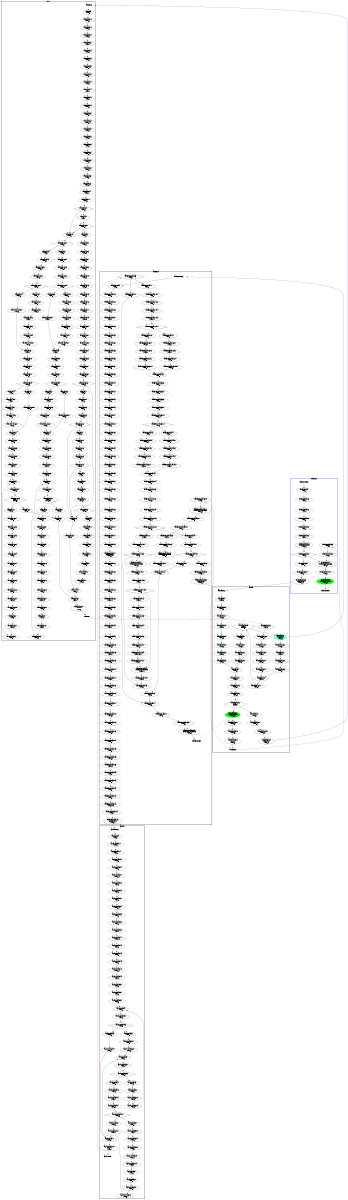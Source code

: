 digraph "CFG" {
fontsize=10;
orientation="portrait";
rankdir="TB";
size="10,8";
_thrFunc0___bb [fontsize=10, label="\"_thrFunc0___bb\"\nWCET=4", width="0.01"];
_thrFunc0___bb__6 [fontsize=10, label="\"_thrFunc0___bb__6\"\nWCET=4", width="0.01"];
_thrFunc0___bb__8 [fontsize=10, label="\"_thrFunc0___bb__8\"\nWCET=4", width="0.01"];
_thrFunc0___bb__10 [fontsize=10, label="\"_thrFunc0___bb__10\"\nWCET=4", width="0.01"];
_thrFunc0___bb__12 [fontsize=10, label="\"_thrFunc0___bb__12\"\nWCET=4", width="0.01"];
_thrFunc0___bb__13 [fontsize=10, label="\"_thrFunc0___bb__13\"\nWCET=4", width="0.01"];
_thrFunc0___bb__14 [fontsize=10, label="_thrFunc0___bb__14\n(_thrFunc0_)mysingle\nWCET=13", width="0.01"];
_thrFunc0___bb__16 [fontsize=10, label="\"_thrFunc0___bb__16\"\nWCET=5", shape=diamond, width="0.01"];
_thrFunc0___bb8 [fontsize=10, label="\"_thrFunc0___bb8\"\nWCET=4", width="0.01"];
_thrFunc0___bb8__2 [fontsize=10, label="\"_thrFunc0___bb8__2\"\nWCET=4", width="0.01"];
_thrFunc0___bb8__3 [fontsize=10, label="_thrFunc0___bb8__3\nCALL add_cell\nWCET=13", width="0.01"];
_thrFunc0___bb8__5 [fontsize=10, label="\"_thrFunc0___bb8__5\"\nWCET=5", width="0.01"];
_thrFunc0___bb8__6 [fontsize=10, label="\"_thrFunc0___bb8__6\"\nWCET=0", width="0.01"];
_thrFunc0___bb14 [fontsize=10, label="_thrFunc0___bb14\n(_thrFunc0_)leaving_single\nWCET=13", width="0.01"];
_thrFunc0___bb14__1 [fontsize=10, label="\"_thrFunc0___bb14__1\"\nWCET=0", width="0.01"];
_thrFunc0___bb15 [color=green, fontsize=10, label="_thrFunc0___bb15\n(_thrFunc0_)taskwait\nWCET=13", style=filled, width="0.01"];
_thrFunc0__entry [color="white", fontsize=10, height="0.01", label="_thrFunc0__entry", width="0.01"];
_thrFunc0__exit [color="white", fontsize=10, label="_thrFunc0__exit", width="0.01"];
add_cell__bb [fontsize=10, label="\"add_cell__bb\"\nWCET=6", width="0.01"];
add_cell__bb__15 [fontsize=10, label="\"add_cell__bb__15\"\nWCET=6", width="0.01"];
add_cell__bb__17 [fontsize=10, label="\"add_cell__bb__17\"\nWCET=6", width="0.01"];
add_cell__bb__19 [fontsize=10, label="\"add_cell__bb__19\"\nWCET=6", width="0.01"];
add_cell__bb__30 [fontsize=10, label="\"add_cell__bb__30\"\nWCET=6", width="0.01"];
add_cell__bb__31 [fontsize=10, label="\"add_cell__bb__31\"\nWCET=6", width="0.01"];
add_cell__bb__32 [fontsize=10, label="\"add_cell__bb__32\"\nWCET=6", width="0.01"];
add_cell__bb__33 [fontsize=10, label="\"add_cell__bb__33\"\nWCET=2", width="0.01"];
add_cell__bb4 [fontsize=10, label="\"add_cell__bb4\"\nWCET=6", width="0.01"];
add_cell__bb4__1 [fontsize=10, label="\"add_cell__bb4__1\"\nWCET=6", width="0.01"];
add_cell__bb4__3 [fontsize=10, label="\"add_cell__bb4__3\"\nWCET=6", width="0.01"];
add_cell__bb4__6 [fontsize=10, label="\"add_cell__bb4__6\"\nWCET=13", width="0.01"];
add_cell__bb4__8 [fontsize=10, label="\"add_cell__bb4__8\"\nWCET=7\nbound=4", shape=diamond, width="0.01"];
add_cell__bb13 [fontsize=10, label="\"add_cell__bb13\"\nWCET=6", width="0.01"];
add_cell__bb13__1 [fontsize=10, label="\"add_cell__bb13__1\"\nWCET=6", width="0.01"];
add_cell__bb13__3 [fontsize=10, label="\"add_cell__bb13__3\"\nWCET=6", width="0.01"];
add_cell__bb13__4 [fontsize=10, label="add_cell__bb13__4\nCALL starts\nWCET=15", width="0.01"];
add_cell__bb13__5 [fontsize=10, label="\"add_cell__bb13__5\"\nWCET=6", width="0.01"];
add_cell__bb13__6 [fontsize=10, label="\"add_cell__bb13__6\"\nWCET=6", width="0.01"];
add_cell__bb13__7 [fontsize=10, label="\"add_cell__bb13__7\"\nWCET=6", width="0.01"];
add_cell__bb13__9 [fontsize=10, label="\"add_cell__bb13__9\"\nWCET=8", width="0.01"];
add_cell__bb13__10 [fontsize=10, label="\"add_cell__bb13__10\"\nWCET=6", width="0.01"];
add_cell__bb13__11 [fontsize=10, label="\"add_cell__bb13__11\"\nWCET=2", width="0.01"];
add_cell__bb22 [fontsize=10, label="\"add_cell__bb22\"\nWCET=6", width="0.01"];
add_cell__bb22__1 [fontsize=10, label="\"add_cell__bb22__1\"\nWCET=6", width="0.01"];
add_cell__bb22__3 [fontsize=10, label="\"add_cell__bb22__3\"\nWCET=7\nbound=19", shape=diamond, width="0.01"];
add_cell__bb26 [color=aquamarine, fontsize=10, label="add_cell__bb26\n _taskFunc0_\nWCET=15", style=filled, width="0.01"];
add_cell__bb26__1 [fontsize=10, label="\"add_cell__bb26__1\"\nWCET=2", width="0.01"];
add_cell__bb28 [fontsize=10, label="\"add_cell__bb28\"\nWCET=6", width="0.01"];
add_cell__bb28__2 [fontsize=10, label="\"add_cell__bb28__2\"\nWCET=8", width="0.01"];
add_cell__bb28__3 [fontsize=10, label="\"add_cell__bb28__3\"\nWCET=2", width="0.01"];
add_cell__bb31 [fontsize=10, label="\"add_cell__bb31\"\nWCET=2", width="0.01"];
add_cell__bb32 [fontsize=10, label="\"add_cell__bb32\"\nWCET=6", width="0.01"];
add_cell__bb32__2 [fontsize=10, label="\"add_cell__bb32__2\"\nWCET=8", width="0.01"];
add_cell__bb32__3 [fontsize=10, label="\"add_cell__bb32__3\"\nWCET=2", width="0.01"];
add_cell__bb35 [color=green, fontsize=10, label="add_cell__bb35\n(add_cell)taskwait\nWCET=15", style=filled, width="0.01"];
add_cell__bb35__1 [fontsize=10, label="\"add_cell__bb35__1\"\nWCET=6", width="0.01"];
add_cell__bb35__2 [fontsize=10, label="\"add_cell__bb35__2\"\nWCET=6", width="0.01"];
add_cell__bb35__4 [fontsize=10, label="\"add_cell__bb35__4\"\nRETURN\nWCET=2", width="0.01"];
add_cell_entry [color="white", fontsize=10, height="0.01", label="add_cell_entry", width="0.01"];
add_cell_exit [color="white", fontsize=10, label="add_cell_exit", width="0.01"];
starts__bb [fontsize=10, label="\"starts__bb\"\nWCET=4", width="0.01"];
starts__bb__16 [fontsize=10, label="\"starts__bb__16\"\nWCET=4", width="0.01"];
starts__bb__18 [fontsize=10, label="\"starts__bb__18\"\nWCET=4", width="0.01"];
starts__bb__20 [fontsize=10, label="\"starts__bb__20\"\nWCET=4", width="0.01"];
starts__bb__32 [fontsize=10, label="\"starts__bb__32\"\nWCET=4", width="0.01"];
starts__bb__34 [fontsize=10, label="\"starts__bb__34\"\nWCET=4", width="0.01"];
starts__bb__36 [fontsize=10, label="\"starts__bb__36\"\nWCET=4", width="0.01"];
starts__bb__39 [fontsize=10, label="\"starts__bb__39\"\nWCET=13", width="0.01"];
starts__bb__42 [fontsize=10, label="\"starts__bb__42\"\nWCET=11", width="0.01"];
starts__bb__43 [fontsize=10, label="\"starts__bb__43\"\nWCET=4", width="0.01"];
starts__bb__44 [fontsize=10, label="\"starts__bb__44\"\nWCET=4", width="0.01"];
starts__bb__46 [fontsize=10, label="\"starts__bb__46\"\nWCET=4", width="0.01"];
starts__bb__48 [fontsize=10, label="\"starts__bb__48\"\nWCET=4", width="0.01"];
starts__bb__51 [fontsize=10, label="\"starts__bb__51\"\nWCET=13", width="0.01"];
starts__bb__54 [fontsize=10, label="\"starts__bb__54\"\nWCET=13", width="0.01"];
starts__bb__55 [fontsize=10, label="\"starts__bb__55\"\nWCET=4", width="0.01"];
starts__bb__56 [fontsize=10, label="\"starts__bb__56\"\nWCET=4", width="0.01"];
starts__bb__58 [fontsize=10, label="\"starts__bb__58\"\nWCET=4", width="0.01"];
starts__bb__61 [fontsize=10, label="\"starts__bb__61\"\nWCET=13", width="0.01"];
starts__bb__62 [fontsize=10, label="\"starts__bb__62\"\nWCET=4", width="0.01"];
starts__bb__63 [fontsize=10, label="\"starts__bb__63\"\nWCET=4", width="0.01"];
starts__bb__65 [fontsize=10, label="\"starts__bb__65\"\nWCET=4", width="0.01"];
starts__bb__68 [fontsize=10, label="\"starts__bb__68\"\nWCET=13", width="0.01"];
starts__bb__69 [fontsize=10, label="\"starts__bb__69\"\nWCET=4", width="0.01"];
starts__bb__70 [fontsize=10, label="\"starts__bb__70\"\nWCET=4", width="0.01"];
starts__bb__72 [fontsize=10, label="\"starts__bb__72\"\nWCET=5", shape=diamond, width="0.01"];
starts__bb40 [fontsize=10, label="\"starts__bb40\"\nWCET=4", width="0.01"];
starts__bb40__2 [fontsize=10, label="\"starts__bb40__2\"\nWCET=5", shape=diamond, width="0.01"];
starts__bb43 [fontsize=10, label="\"starts__bb43\"\nWCET=4", width="0.01"];
starts__bb43__2 [fontsize=10, label="\"starts__bb43__2\"\nWCET=4", width="0.01"];
starts__bb43__5 [fontsize=10, label="\"starts__bb43__5\"\nWCET=13", width="0.01"];
starts__bb43__7 [fontsize=10, label="\"starts__bb43__7\"\nWCET=6", width="0.01"];
starts__bb43__8 [fontsize=10, label="\"starts__bb43__8\"\nWCET=4", width="0.01"];
starts__bb43__10 [fontsize=10, label="\"starts__bb43__10\"\nWCET=4", width="0.01"];
starts__bb43__13 [fontsize=10, label="\"starts__bb43__13\"\nWCET=13", width="0.01"];
starts__bb43__15 [fontsize=10, label="\"starts__bb43__15\"\nWCET=6", width="0.01"];
starts__bb43__16 [fontsize=10, label="\"starts__bb43__16\"\nWCET=4", width="0.01"];
starts__bb43__17 [fontsize=10, label="\"starts__bb43__17\"\nWCET=4", width="0.01"];
starts__bb43__19 [fontsize=10, label="\"starts__bb43__19\"\nWCET=6", width="0.01"];
starts__bb43__20 [fontsize=10, label="\"starts__bb43__20\"\nWCET=4", width="0.01"];
starts__bb43__21 [fontsize=10, label="\"starts__bb43__21\"\nWCET=4", width="0.01"];
starts__bb43__23 [fontsize=10, label="\"starts__bb43__23\"\nWCET=6", width="0.01"];
starts__bb43__24 [fontsize=10, label="\"starts__bb43__24\"\nWCET=4", width="0.01"];
starts__bb43__25 [fontsize=10, label="\"starts__bb43__25\"\nWCET=4", width="0.01"];
starts__bb43__27 [fontsize=10, label="\"starts__bb43__27\"\nWCET=4", width="0.01"];
starts__bb43__30 [fontsize=10, label="\"starts__bb43__30\"\nWCET=13", width="0.01"];
starts__bb43__32 [fontsize=10, label="\"starts__bb43__32\"\nWCET=5", shape=diamond, width="0.01"];
starts__bb72 [fontsize=10, label="\"starts__bb72\"\nWCET=4", width="0.01"];
starts__bb72__1 [fontsize=10, label="\"starts__bb72__1\"\nWCET=4", width="0.01"];
starts__bb72__3 [fontsize=10, label="\"starts__bb72__3\"\nWCET=4", width="0.01"];
starts__bb72__6 [fontsize=10, label="\"starts__bb72__6\"\nWCET=13", width="0.01"];
starts__bb72__8 [fontsize=10, label="\"starts__bb72__8\"\nWCET=5", shape=diamond, width="0.01"];
starts__bb81 [fontsize=10, label="\"starts__bb81\"\nWCET=4", width="0.01"];
starts__bb81__1 [fontsize=10, label="\"starts__bb81__1\"\nWCET=4", width="0.01"];
starts__bb81__3 [fontsize=10, label="\"starts__bb81__3\"\nWCET=4", width="0.01"];
starts__bb81__6 [fontsize=10, label="\"starts__bb81__6\"\nWCET=13", width="0.01"];
starts__bb81__8 [fontsize=10, label="\"starts__bb81__8\"\nWCET=5", shape=diamond, width="0.01"];
starts__bb90 [fontsize=10, label="\"starts__bb90\"\nWCET=4", width="0.01"];
starts__bb90__1 [fontsize=10, label="\"starts__bb90__1\"\nWCET=4", width="0.01"];
starts__bb90__3 [fontsize=10, label="\"starts__bb90__3\"\nWCET=4", width="0.01"];
starts__bb90__6 [fontsize=10, label="\"starts__bb90__6\"\nWCET=13", width="0.01"];
starts__bb90__8 [fontsize=10, label="\"starts__bb90__8\"\nWCET=5", shape=diamond, width="0.01"];
starts__bb99 [fontsize=10, label="\"starts__bb99\"\nWCET=4", width="0.01"];
starts__bb99__1 [fontsize=10, label="\"starts__bb99__1\"\nWCET=4", width="0.01"];
starts__bb99__2 [fontsize=10, label="\"starts__bb99__2\"\nWCET=4", width="0.01"];
starts__bb99__5 [fontsize=10, label="\"starts__bb99__5\"\nWCET=4", width="0.01"];
starts__bb99__6 [fontsize=10, label="\"starts__bb99__6\"\nWCET=4", width="0.01"];
starts__bb99__7 [fontsize=10, label="\"starts__bb99__7\"\nWCET=4", width="0.01"];
starts__bb99__10 [fontsize=10, label="\"starts__bb99__10\"\nWCET=6", width="0.01"];
starts__bb99__11 [fontsize=10, label="\"starts__bb99__11\"\nWCET=0", width="0.01"];
starts__bb108 [fontsize=10, label="\"starts__bb108\"\nWCET=4", width="0.01"];
starts__bb108__1 [fontsize=10, label="\"starts__bb108__1\"\nWCET=0", width="0.01"];
starts__bb109 [fontsize=10, label="\"starts__bb109\"\nWCET=0", width="0.01"];
starts__bb110 [fontsize=10, label="\"starts__bb110\"\nWCET=4", width="0.01"];
starts__bb110__2 [fontsize=10, label="\"starts__bb110__2\"\nWCET=5", shape=diamond, width="0.01"];
starts__bb113 [fontsize=10, label="\"starts__bb113\"\nWCET=4", width="0.01"];
starts__bb113__2 [fontsize=10, label="\"starts__bb113__2\"\nWCET=4", width="0.01"];
starts__bb113__5 [fontsize=10, label="\"starts__bb113__5\"\nWCET=13", width="0.01"];
starts__bb113__6 [fontsize=10, label="\"starts__bb113__6\"\nWCET=4", width="0.01"];
starts__bb113__10 [fontsize=10, label="\"starts__bb113__10\"\nWCET=9", shape=diamond, width="0.01"];
starts__bb124 [fontsize=10, label="\"starts__bb124\"\nWCET=4", width="0.01"];
starts__bb124__2 [fontsize=10, label="\"starts__bb124__2\"\nWCET=4", width="0.01"];
starts__bb124__5 [fontsize=10, label="\"starts__bb124__5\"\nWCET=13", width="0.01"];
starts__bb124__6 [fontsize=10, label="\"starts__bb124__6\"\nWCET=4", width="0.01"];
starts__bb124__8 [fontsize=10, label="\"starts__bb124__8\"\nWCET=8", width="0.01"];
starts__bb124__9 [fontsize=10, label="\"starts__bb124__9\"\nWCET=4", width="0.01"];
starts__bb124__9___1 [fontsize=10, label="\"starts__bb124__9___1\"\nWCET=0", width="0.01"];
starts__bb134 [fontsize=10, label="\"starts__bb134\"\nWCET=4", width="0.01"];
starts__bb134__0___1 [fontsize=10, label="\"starts__bb134__0___1\"\nWCET=0", width="0.01"];
starts__bb135 [fontsize=10, label="\"starts__bb135\"\nWCET=4", width="0.01"];
starts__bb135__2 [fontsize=10, label="\"starts__bb135__2\"\nWCET=4", width="0.01"];
starts__bb135__4 [fontsize=10, label="\"starts__bb135__4\"\nWCET=4", width="0.01"];
starts__bb135__7 [fontsize=10, label="\"starts__bb135__7\"\nWCET=13", width="0.01"];
starts__bb135__9 [fontsize=10, label="\"starts__bb135__9\"\nWCET=5", shape=diamond, width="0.01"];
starts__bb144 [fontsize=10, label="\"starts__bb144\"\nWCET=4", width="0.01"];
starts__bb144__2 [fontsize=10, label="\"starts__bb144__2\"\nWCET=4", width="0.01"];
starts__bb144__5 [fontsize=10, label="\"starts__bb144__5\"\nWCET=13", width="0.01"];
starts__bb144__6 [fontsize=10, label="\"starts__bb144__6\"\nWCET=4", width="0.01"];
starts__bb144__6___1 [fontsize=10, label="\"starts__bb144__6___1\"\nWCET=0", width="0.01"];
starts__bb151 [fontsize=10, label="\"starts__bb151\"\nWCET=4", width="0.01"];
starts__bb151__0___1 [fontsize=10, label="\"starts__bb151__0___1\"\nWCET=0", width="0.01"];
starts__bb152 [fontsize=10, label="\"starts__bb152\"\nWCET=4", width="0.01"];
starts__bb152__2 [fontsize=10, label="\"starts__bb152__2\"\nWCET=4", width="0.01"];
starts__bb152__3 [fontsize=10, label="\"starts__bb152__3\"\nWCET=4", width="0.01"];
starts__bb152__6 [fontsize=10, label="\"starts__bb152__6\"\nWCET=8", width="0.01"];
starts__bb152__7 [fontsize=10, label="\"starts__bb152__7\"\nWCET=4", width="0.01"];
starts__bb152__8 [fontsize=10, label="\"starts__bb152__8\"\nWCET=0", width="0.01"];
starts__bb158 [fontsize=10, label="\"starts__bb158\"\nWCET=4", width="0.01"];
starts__bb158__1 [fontsize=10, label="\"starts__bb158__1\"\nWCET=4", width="0.01"];
starts__bb158__3 [fontsize=10, label="\"starts__bb158__3\"\nWCET=5\nbound=1", shape=diamond, width="0.01"];
starts__bb162 [fontsize=10, label="\"starts__bb162\"\nWCET=4", width="0.01"];
starts__bb162__1 [fontsize=10, label="\"starts__bb162__1\"\nWCET=4", width="0.01"];
starts__bb162__3 [fontsize=10, label="\"starts__bb162__3\"\nWCET=4", width="0.01"];
starts__bb162__5 [fontsize=10, label="\"starts__bb162__5\"\nWCET=4", width="0.01"];
starts__bb162__8 [fontsize=10, label="\"starts__bb162__8\"\nWCET=13", width="0.01"];
starts__bb162__9 [fontsize=10, label="\"starts__bb162__9\"\nWCET=4", width="0.01"];
starts__bb162__11 [fontsize=10, label="\"starts__bb162__11\"\nWCET=4", width="0.01"];
starts__bb162__14 [fontsize=10, label="\"starts__bb162__14\"\nWCET=13", width="0.01"];
starts__bb162__16 [fontsize=10, label="\"starts__bb162__16\"\nWCET=4", width="0.01"];
starts__bb162__18 [fontsize=10, label="\"starts__bb162__18\"\nWCET=4", width="0.01"];
starts__bb162__21 [fontsize=10, label="\"starts__bb162__21\"\nWCET=15", width="0.01"];
starts__bb162__22 [fontsize=10, label="\"starts__bb162__22\"\nWCET=0", width="0.01"];
starts__bb183 [fontsize=10, label="\"starts__bb183\"\nWCET=4", width="0.01"];
starts__bb183__2 [fontsize=10, label="\"starts__bb183__2\"\nWCET=6", width="0.01"];
starts__bb183__3 [fontsize=10, label="\"starts__bb183__3\"\nWCET=0", width="0.01"];
starts__bb186 [fontsize=10, label="\"starts__bb186\"\nWCET=0", width="0.01"];
starts__bb187 [fontsize=10, label="\"starts__bb187\"\nWCET=4", width="0.01"];
starts__bb187__2 [fontsize=10, label="\"starts__bb187__2\"\nWCET=4", width="0.01"];
starts__bb187__5 [fontsize=10, label="\"starts__bb187__5\"\nWCET=13", width="0.01"];
starts__bb187__6 [fontsize=10, label="\"starts__bb187__6\"\nWCET=4", width="0.01"];
starts__bb187__10 [fontsize=10, label="\"starts__bb187__10\"\nWCET=9", shape=diamond, width="0.01"];
starts__bb198 [fontsize=10, label="\"starts__bb198\"\nWCET=4", width="0.01"];
starts__bb198__2 [fontsize=10, label="\"starts__bb198__2\"\nWCET=4", width="0.01"];
starts__bb198__5 [fontsize=10, label="\"starts__bb198__5\"\nWCET=13", width="0.01"];
starts__bb198__6 [fontsize=10, label="\"starts__bb198__6\"\nWCET=4", width="0.01"];
starts__bb198__8 [fontsize=10, label="\"starts__bb198__8\"\nWCET=8", width="0.01"];
starts__bb198__9 [fontsize=10, label="\"starts__bb198__9\"\nWCET=4", width="0.01"];
starts__bb198__9___1 [fontsize=10, label="\"starts__bb198__9___1\"\nWCET=0", width="0.01"];
starts__bb208 [fontsize=10, label="\"starts__bb208\"\nWCET=4", width="0.01"];
starts__bb208__0___1 [fontsize=10, label="\"starts__bb208__0___1\"\nWCET=0", width="0.01"];
starts__bb209 [fontsize=10, label="\"starts__bb209\"\nWCET=4", width="0.01"];
starts__bb209__2 [fontsize=10, label="\"starts__bb209__2\"\nWCET=4", width="0.01"];
starts__bb209__4 [fontsize=10, label="\"starts__bb209__4\"\nWCET=4", width="0.01"];
starts__bb209__7 [fontsize=10, label="\"starts__bb209__7\"\nWCET=13", width="0.01"];
starts__bb209__9 [fontsize=10, label="\"starts__bb209__9\"\nWCET=5", shape=diamond, width="0.01"];
starts__bb218 [fontsize=10, label="\"starts__bb218\"\nWCET=4", width="0.01"];
starts__bb218__2 [fontsize=10, label="\"starts__bb218__2\"\nWCET=4", width="0.01"];
starts__bb218__5 [fontsize=10, label="\"starts__bb218__5\"\nWCET=13", width="0.01"];
starts__bb218__6 [fontsize=10, label="\"starts__bb218__6\"\nWCET=4", width="0.01"];
starts__bb218__6___1 [fontsize=10, label="\"starts__bb218__6___1\"\nWCET=0", width="0.01"];
starts__bb225 [fontsize=10, label="\"starts__bb225\"\nWCET=4", width="0.01"];
starts__bb225__0___1 [fontsize=10, label="\"starts__bb225__0___1\"\nWCET=0", width="0.01"];
starts__bb226 [fontsize=10, label="\"starts__bb226\"\nWCET=4", width="0.01"];
starts__bb226__2 [fontsize=10, label="\"starts__bb226__2\"\nWCET=4", width="0.01"];
starts__bb226__3 [fontsize=10, label="\"starts__bb226__3\"\nWCET=4", width="0.01"];
starts__bb226__6 [fontsize=10, label="\"starts__bb226__6\"\nWCET=8", width="0.01"];
starts__bb226__7 [fontsize=10, label="\"starts__bb226__7\"\nWCET=4", width="0.01"];
starts__bb226__8 [fontsize=10, label="\"starts__bb226__8\"\nWCET=0", width="0.01"];
starts__bb232 [fontsize=10, label="\"starts__bb232\"\nWCET=4", width="0.01"];
starts__bb232__1 [fontsize=10, label="\"starts__bb232__1\"\nWCET=4", width="0.01"];
starts__bb232__3 [fontsize=10, label="\"starts__bb232__3\"\nWCET=5\nbound=19", shape=diamond, width="0.01"];
starts__bb236 [fontsize=10, label="\"starts__bb236\"\nWCET=4", width="0.01"];
starts__bb236__2 [fontsize=10, label="\"starts__bb236__2\"\nWCET=4", width="0.01"];
starts__bb236__5 [fontsize=10, label="\"starts__bb236__5\"\nWCET=13", width="0.01"];
starts__bb236__7 [fontsize=10, label="\"starts__bb236__7\"\nWCET=4", width="0.01"];
starts__bb236__9 [fontsize=10, label="\"starts__bb236__9\"\nWCET=4", width="0.01"];
starts__bb236__12 [fontsize=10, label="\"starts__bb236__12\"\nWCET=13", width="0.01"];
starts__bb236__13 [fontsize=10, label="\"starts__bb236__13\"\nWCET=4", width="0.01"];
starts__bb236__14 [fontsize=10, label="\"starts__bb236__14\"\nWCET=4", width="0.01"];
starts__bb236__16 [fontsize=10, label="\"starts__bb236__16\"\nWCET=4", width="0.01"];
starts__bb236__18 [fontsize=10, label="\"starts__bb236__18\"\nWCET=4", width="0.01"];
starts__bb236__21 [fontsize=10, label="\"starts__bb236__21\"\nWCET=15", width="0.01"];
starts__bb236__22 [fontsize=10, label="\"starts__bb236__22\"\nWCET=0", width="0.01"];
starts__bb257 [fontsize=10, label="\"starts__bb257\"\nWCET=4", width="0.01"];
starts__bb257__2 [fontsize=10, label="\"starts__bb257__2\"\nWCET=6", width="0.01"];
starts__bb257__3 [fontsize=10, label="\"starts__bb257__3\"\nWCET=0", width="0.01"];
starts__bb260 [fontsize=10, label="\"starts__bb260\"\nWCET=0", width="0.01"];
starts__bb261 [fontsize=10, label="\"starts__bb261\"\nWCET=0", width="0.01"];
starts__bb262 [fontsize=10, label="\"starts__bb262\"\nWCET=4", width="0.01"];
starts__bb262__1 [fontsize=10, label="\"starts__bb262__1\"\nRETURN\nWCET=0", width="0.01"];
starts_entry [color="white", fontsize=10, height="0.01", label="starts_entry", width="0.01"];
starts_exit [color="white", fontsize=10, label="starts_exit", width="0.01"];
_taskFunc0___bb [fontsize=10, label="\"_taskFunc0___bb\"\nWCET=4", width="0.01"];
_taskFunc0___bb__18 [fontsize=10, label="\"_taskFunc0___bb__18\"\nWCET=4", width="0.01"];
_taskFunc0___bb__20 [fontsize=10, label="\"_taskFunc0___bb__20\"\nWCET=4", width="0.01"];
_taskFunc0___bb__25 [fontsize=10, label="\"_taskFunc0___bb__25\"\nWCET=4", width="0.01"];
_taskFunc0___bb__27 [fontsize=10, label="\"_taskFunc0___bb__27\"\nWCET=4", width="0.01"];
_taskFunc0___bb__28 [fontsize=10, label="\"_taskFunc0___bb__28\"\nWCET=4", width="0.01"];
_taskFunc0___bb__30 [fontsize=10, label="\"_taskFunc0___bb__30\"\nWCET=4", width="0.01"];
_taskFunc0___bb__32 [fontsize=10, label="\"_taskFunc0___bb__32\"\nWCET=6", width="0.01"];
_taskFunc0___bb__33 [fontsize=10, label="\"_taskFunc0___bb__33\"\nWCET=4", width="0.01"];
_taskFunc0___bb__35 [fontsize=10, label="\"_taskFunc0___bb__35\"\nWCET=4", width="0.01"];
_taskFunc0___bb__37 [fontsize=10, label="\"_taskFunc0___bb__37\"\nWCET=6", width="0.01"];
_taskFunc0___bb__38 [fontsize=10, label="\"_taskFunc0___bb__38\"\nWCET=4", width="0.01"];
_taskFunc0___bb__40 [fontsize=10, label="\"_taskFunc0___bb__40\"\nWCET=4", width="0.01"];
_taskFunc0___bb__42 [fontsize=10, label="\"_taskFunc0___bb__42\"\nWCET=6", width="0.01"];
_taskFunc0___bb__43 [fontsize=10, label="\"_taskFunc0___bb__43\"\nWCET=4", width="0.01"];
_taskFunc0___bb__45 [fontsize=10, label="\"_taskFunc0___bb__45\"\nWCET=4", width="0.01"];
_taskFunc0___bb__47 [fontsize=10, label="\"_taskFunc0___bb__47\"\nWCET=6", width="0.01"];
_taskFunc0___bb__48 [fontsize=10, label="\"_taskFunc0___bb__48\"\nWCET=4", width="0.01"];
_taskFunc0___bb__50 [fontsize=10, label="\"_taskFunc0___bb__50\"\nWCET=4", width="0.01"];
_taskFunc0___bb__52 [fontsize=10, label="\"_taskFunc0___bb__52\"\nWCET=6", width="0.01"];
_taskFunc0___bb__54 [fontsize=10, label="\"_taskFunc0___bb__54\"\nWCET=4", width="0.01"];
_taskFunc0___bb__56 [fontsize=10, label="\"_taskFunc0___bb__56\"\nWCET=6", width="0.01"];
_taskFunc0___bb__57 [fontsize=10, label="\"_taskFunc0___bb__57\"\nWCET=4", width="0.01"];
_taskFunc0___bb__59 [fontsize=10, label="\"_taskFunc0___bb__59\"\nWCET=4", width="0.01"];
_taskFunc0___bb__61 [fontsize=10, label="\"_taskFunc0___bb__61\"\nWCET=6", width="0.01"];
_taskFunc0___bb__62 [fontsize=10, label="\"_taskFunc0___bb__62\"\nWCET=4", width="0.01"];
_taskFunc0___bb__63 [fontsize=10, label="\"_taskFunc0___bb__63\"\nWCET=4", width="0.01"];
_taskFunc0___bb__66 [fontsize=10, label="\"_taskFunc0___bb__66\"\nWCET=4", width="0.01"];
_taskFunc0___bb__67 [fontsize=10, label="\"_taskFunc0___bb__67\"\nWCET=10", width="0.01"];
_taskFunc0___bb__70 [fontsize=10, label="\"_taskFunc0___bb__70\"\nWCET=4", width="0.01"];
_taskFunc0___bb__71 [fontsize=10, label="\"_taskFunc0___bb__71\"\nWCET=4", width="0.01"];
_taskFunc0___bb__73 [fontsize=10, label="\"_taskFunc0___bb__73\"\nWCET=4", width="0.01"];
_taskFunc0___bb__77 [fontsize=10, label="_taskFunc0___bb__77\nCALL memcpy\nWCET=20", width="0.01"];
_taskFunc0___bb__78 [fontsize=10, label="\"_taskFunc0___bb__78\"\nWCET=4", width="0.01"];
_taskFunc0___bb__80 [fontsize=10, label="\"_taskFunc0___bb__80\"\nWCET=4", width="0.01"];
_taskFunc0___bb__83 [fontsize=10, label="\"_taskFunc0___bb__83\"\nWCET=11", width="0.01"];
_taskFunc0___bb__84 [fontsize=10, label="\"_taskFunc0___bb__84\"\nWCET=4", width="0.01"];
_taskFunc0___bb__88 [fontsize=10, label="\"_taskFunc0___bb__88\"\nWCET=13", width="0.01"];
_taskFunc0___bb__89 [fontsize=10, label="\"_taskFunc0___bb__89\"\nWCET=4", width="0.01"];
_taskFunc0___bb__93 [fontsize=10, label="\"_taskFunc0___bb__93\"\nWCET=13", width="0.01"];
_taskFunc0___bb__94 [fontsize=10, label="\"_taskFunc0___bb__94\"\nWCET=4", width="0.01"];
_taskFunc0___bb__96 [fontsize=10, label="\"_taskFunc0___bb__96\"\nWCET=4", width="0.01"];
_taskFunc0___bb__100 [fontsize=10, label="\"_taskFunc0___bb__100\"\nWCET=13", width="0.01"];
_taskFunc0___bb__103 [fontsize=10, label="\"_taskFunc0___bb__103\"\nWCET=11", width="0.01"];
_taskFunc0___bb__106 [fontsize=10, label="\"_taskFunc0___bb__106\"\nWCET=4", width="0.01"];
_taskFunc0___bb__110 [fontsize=10, label="\"_taskFunc0___bb__110\"\nWCET=17", width="0.01"];
_taskFunc0___bb__111 [fontsize=10, label="\"_taskFunc0___bb__111\"\nWCET=4", width="0.01"];
_taskFunc0___bb__113 [fontsize=10, label="\"_taskFunc0___bb__113\"\nWCET=4", width="0.01"];
_taskFunc0___bb__116 [fontsize=10, label="\"_taskFunc0___bb__116\"\nWCET=13", width="0.01"];
_taskFunc0___bb__117 [fontsize=10, label="\"_taskFunc0___bb__117\"\nWCET=4", width="0.01"];
_taskFunc0___bb__121 [fontsize=10, label="\"_taskFunc0___bb__121\"\nWCET=13", width="0.01"];
_taskFunc0___bb__122 [fontsize=10, label="\"_taskFunc0___bb__122\"\nWCET=4", width="0.01"];
_taskFunc0___bb__126 [fontsize=10, label="\"_taskFunc0___bb__126\"\nWCET=13", width="0.01"];
_taskFunc0___bb__127 [fontsize=10, label="\"_taskFunc0___bb__127\"\nWCET=4", width="0.01"];
_taskFunc0___bb__129 [fontsize=10, label="\"_taskFunc0___bb__129\"\nWCET=4", width="0.01"];
_taskFunc0___bb__133 [fontsize=10, label="\"_taskFunc0___bb__133\"\nWCET=13", width="0.01"];
_taskFunc0___bb__136 [fontsize=10, label="\"_taskFunc0___bb__136\"\nWCET=13", width="0.01"];
_taskFunc0___bb__139 [fontsize=10, label="\"_taskFunc0___bb__139\"\nWCET=4", width="0.01"];
_taskFunc0___bb__143 [fontsize=10, label="\"_taskFunc0___bb__143\"\nWCET=17", width="0.01"];
_taskFunc0___bb__145 [fontsize=10, label="\"_taskFunc0___bb__145\"\nWCET=4", width="0.01"];
_taskFunc0___bb__146 [fontsize=10, label="\"_taskFunc0___bb__146\"\nWCET=4", width="0.01"];
_taskFunc0___bb__148 [fontsize=10, label="\"_taskFunc0___bb__148\"\nWCET=16388", width="0.01"];
_taskFunc0___bb__149 [fontsize=10, label="\"_taskFunc0___bb__149\"\nWCET=4", width="0.01"];
_taskFunc0___bb__151 [fontsize=10, label="_taskFunc0___bb__151\nCALL lay_down\nWCET=13", width="0.01"];
_taskFunc0___bb__153 [fontsize=10, label="\"_taskFunc0___bb__153\"\nWCET=5", shape=diamond, width="0.01"];
_taskFunc0___bb110 [fontsize=10, label="\"_taskFunc0___bb110\"\nWCET=0", width="0.01"];
_taskFunc0___bb111 [fontsize=10, label="\"_taskFunc0___bb111\"\nWCET=4", width="0.01"];
_taskFunc0___bb111__1 [fontsize=10, label="\"_taskFunc0___bb111__1\"\nWCET=4", width="0.01"];
_taskFunc0___bb111__3 [fontsize=10, label="\"_taskFunc0___bb111__3\"\nWCET=4", width="0.01"];
_taskFunc0___bb111__4 [fontsize=10, label="\"_taskFunc0___bb111__4\"\nWCET=4", width="0.01"];
_taskFunc0___bb111__8 [fontsize=10, label="\"_taskFunc0___bb111__8\"\nWCET=13", width="0.01"];
_taskFunc0___bb111__11 [fontsize=10, label="\"_taskFunc0___bb111__11\"\nWCET=7", shape=diamond, width="0.01"];
_taskFunc0___bb123 [fontsize=10, label="\"_taskFunc0___bb123\"\nWCET=4", width="0.01"];
_taskFunc0___bb123__1 [fontsize=10, label="\"_taskFunc0___bb123__1\"\nWCET=4", width="0.01"];
_taskFunc0___bb123__3 [fontsize=10, label="\"_taskFunc0___bb123__3\"\nWCET=4", width="0.01"];
_taskFunc0___bb123__4 [fontsize=10, label="\"_taskFunc0___bb123__4\"\nWCET=4", width="0.01"];
_taskFunc0___bb123__4___1 [fontsize=10, label="\"_taskFunc0___bb123__4___1\"\nWCET=0", width="0.01"];
_taskFunc0___bb128 [fontsize=10, label="\"_taskFunc0___bb128\"\nWCET=4", width="0.01"];
_taskFunc0___bb128__4 [fontsize=10, label="\"_taskFunc0___bb128__4\"\nWCET=13", width="0.01"];
_taskFunc0___bb128__5 [fontsize=10, label="\"_taskFunc0___bb128__5\"\nWCET=6", width="0.01"];
_taskFunc0___bb128__6 [fontsize=10, label="\"_taskFunc0___bb128__6\"\nWCET=4", width="0.01"];
_taskFunc0___bb128__6___1 [fontsize=10, label="\"_taskFunc0___bb128__6___1\"\nWCET=0", width="0.01"];
_taskFunc0___bb135 [fontsize=10, label="\"_taskFunc0___bb135\"\nWCET=4", width="0.01"];
_taskFunc0___bb135__3 [fontsize=10, label="\"_taskFunc0___bb135__3\"\nWCET=4", width="0.01"];
_taskFunc0___bb135__4 [fontsize=10, label="\"_taskFunc0___bb135__4\"\nWCET=4", width="0.01"];
_taskFunc0___bb135__6 [fontsize=10, label="\"_taskFunc0___bb135__6\"\nWCET=6", width="0.01"];
_taskFunc0___bb135__7 [fontsize=10, label="\"_taskFunc0___bb135__7\"\nWCET=4", width="0.01"];
_taskFunc0___bb135__11 [fontsize=10, label="\"_taskFunc0___bb135__11\"\nWCET=13", width="0.01"];
_taskFunc0___bb135__14 [fontsize=10, label="\"_taskFunc0___bb135__14\"\nWCET=7", shape=diamond, width="0.01"];
_taskFunc0___bb149 [fontsize=10, label="\"_taskFunc0___bb149\"\nWCET=4", width="0.01"];
_taskFunc0___bb149__1 [fontsize=10, label="\"_taskFunc0___bb149__1\"\nWCET=4", width="0.01"];
_taskFunc0___bb149__3 [fontsize=10, label="\"_taskFunc0___bb149__3\"\nWCET=6", width="0.01"];
_taskFunc0___bb149__4 [fontsize=10, label="\"_taskFunc0___bb149__4\"\nWCET=4", width="0.01"];
_taskFunc0___bb149__4___1 [fontsize=10, label="\"_taskFunc0___bb149__4___1\"\nWCET=0", width="0.01"];
_taskFunc0___bb154 [fontsize=10, label="\"_taskFunc0___bb154\"\nWCET=4", width="0.01"];
_taskFunc0___bb154__4 [fontsize=10, label="\"_taskFunc0___bb154__4\"\nWCET=13", width="0.01"];
_taskFunc0___bb154__5 [fontsize=10, label="\"_taskFunc0___bb154__5\"\nWCET=6", width="0.01"];
_taskFunc0___bb154__6 [fontsize=10, label="\"_taskFunc0___bb154__6\"\nWCET=4", width="0.01"];
_taskFunc0___bb154__6___1 [fontsize=10, label="\"_taskFunc0___bb154__6___1\"\nWCET=0", width="0.01"];
_taskFunc0___bb161 [fontsize=10, label="\"_taskFunc0___bb161\"\nWCET=4", width="0.01"];
_taskFunc0___bb161__4 [fontsize=10, label="\"_taskFunc0___bb161__4\"\nWCET=4", width="0.01"];
_taskFunc0___bb161__6 [fontsize=10, label="\"_taskFunc0___bb161__6\"\nWCET=4", width="0.01"];
_taskFunc0___bb161__8 [fontsize=10, label="\"_taskFunc0___bb161__8\"\nWCET=8", width="0.01"];
_taskFunc0___bb161__9 [fontsize=10, label="\"_taskFunc0___bb161__9\"\nWCET=4", width="0.01"];
_taskFunc0___bb161__13 [fontsize=10, label="\"_taskFunc0___bb161__13\"\nWCET=13", width="0.01"];
_taskFunc0___bb161__15 [fontsize=10, label="\"_taskFunc0___bb161__15\"\nWCET=5", shape=diamond, width="0.01"];
_taskFunc0___bb175 [fontsize=10, label="\"_taskFunc0___bb175\"\nWCET=4", width="0.01"];
_taskFunc0___bb175__1 [fontsize=10, label="\"_taskFunc0___bb175__1\"\nWCET=4", width="0.01"];
_taskFunc0___bb175__3 [fontsize=10, label="\"_taskFunc0___bb175__3\"\nWCET=5", shape=diamond, width="0.01"];
_taskFunc0___bb179 [fontsize=10, label="_taskFunc0___bb179\n(_taskFunc0_)critical_begin\nWCET=13", width="0.01"];
_taskFunc0___bb179__1 [fontsize=10, label="\"_taskFunc0___bb179__1\"\nWCET=4", width="0.01"];
_taskFunc0___bb179__2 [fontsize=10, label="\"_taskFunc0___bb179__2\"\nWCET=4", width="0.01"];
_taskFunc0___bb179__4 [fontsize=10, label="\"_taskFunc0___bb179__4\"\nWCET=5", shape=diamond, width="0.01"];
_taskFunc0___bb184 [fontsize=10, label="\"_taskFunc0___bb184\"\nWCET=4", width="0.01"];
_taskFunc0___bb184__1 [fontsize=10, label="\"_taskFunc0___bb184__1\"\nWCET=4", width="0.01"];
_taskFunc0___bb184__3 [fontsize=10, label="\"_taskFunc0___bb184__3\"\nWCET=4", width="0.01"];
_taskFunc0___bb184__4 [fontsize=10, label="\"_taskFunc0___bb184__4\"\nWCET=4", width="0.01"];
_taskFunc0___bb184__6 [fontsize=10, label="\"_taskFunc0___bb184__6\"\nWCET=4", width="0.01"];
_taskFunc0___bb184__7 [fontsize=10, label="\"_taskFunc0___bb184__7\"\nWCET=4", width="0.01"];
_taskFunc0___bb184__9 [fontsize=10, label="\"_taskFunc0___bb184__9\"\nWCET=16388", width="0.01"];
_taskFunc0___bb184__10 [fontsize=10, label="\"_taskFunc0___bb184__10\"\nWCET=0", width="0.01"];
_taskFunc0___bb191 [fontsize=10, label="_taskFunc0___bb191\n(_taskFunc0_)critical_end\nWCET=13", width="0.01"];
_taskFunc0___bb191__1 [fontsize=10, label="\"_taskFunc0___bb191__1\"\nWCET=0", width="0.01"];
_taskFunc0___bb193 [fontsize=10, label="\"_taskFunc0___bb193\"\nWCET=0", width="0.01"];
_taskFunc0___bb194 [fontsize=10, label="\"_taskFunc0___bb194\"\nWCET=4", width="0.01"];
_taskFunc0___bb194__1 [fontsize=10, label="\"_taskFunc0___bb194__1\"\nWCET=4", width="0.01"];
_taskFunc0___bb194__3 [fontsize=10, label="\"_taskFunc0___bb194__3\"\nWCET=5", shape=diamond, width="0.01"];
_taskFunc0___bb198 [fontsize=10, label="\"_taskFunc0___bb198\"\nWCET=4", width="0.01"];
_taskFunc0___bb198__5 [fontsize=10, label="\"_taskFunc0___bb198__5\"\nWCET=13", width="0.01"];
_taskFunc0___bb198__8 [fontsize=10, label="_taskFunc0___bb198__8\nCALL add_cell\nWCET=13", width="0.01"];
_taskFunc0___bb198__9 [fontsize=10, label="\"_taskFunc0___bb198__9\"\nWCET=4", width="0.01"];
_taskFunc0___bb198__10 [fontsize=10, label="_taskFunc0___bb198__10\n(_taskFunc0_)atomic_begin\nWCET=13", width="0.01"];
_taskFunc0___bb198__11 [fontsize=10, label="\"_taskFunc0___bb198__11\"\nWCET=4", width="0.01"];
_taskFunc0___bb198__12 [fontsize=10, label="\"_taskFunc0___bb198__12\"\nWCET=4", width="0.01"];
_taskFunc0___bb198__13 [fontsize=10, label="\"_taskFunc0___bb198__13\"\nWCET=4", width="0.01"];
_taskFunc0___bb198__15 [fontsize=10, label="\"_taskFunc0___bb198__15\"\nWCET=6", width="0.01"];
_taskFunc0___bb198__16 [fontsize=10, label="_taskFunc0___bb198__16\n(_taskFunc0_)atomic_end\nWCET=13", width="0.01"];
_taskFunc0___bb198__17 [fontsize=10, label="\"_taskFunc0___bb198__17\"\nWCET=0", width="0.01"];
_taskFunc0___bb211 [fontsize=10, label="\"_taskFunc0___bb211\"\nWCET=0", width="0.01"];
_taskFunc0___bb212 [fontsize=10, label="\"_taskFunc0___bb212\"\nWCET=0", width="0.01"];
_taskFunc0___bb213 [fontsize=10, label="\"_taskFunc0___bb213\"\nWCET=0", width="0.01"];
_taskFunc0___bb214 [fontsize=10, label="\"_taskFunc0___bb214\"\nWCET=0", width="0.01"];
_taskFunc0___bb215 [fontsize=10, label="\"_taskFunc0___bb215\"\nWCET=4", width="0.01"];
_taskFunc0___bb215__1 [fontsize=10, label="\"_taskFunc0___bb215__1\"\nWCET=4", width="0.01"];
_taskFunc0___bb215__3 [fontsize=10, label="_taskFunc0___bb215__3\n(_taskFunc0_)taskenv_free\nWCET=13", width="0.01"];
_taskFunc0__entry [color="white", fontsize=10, height="0.01", label="_taskFunc0__entry", width="0.01"];
_taskFunc0__exit [color="white", fontsize=10, label="_taskFunc0__exit", width="0.01"];
lay_down__bb [fontsize=10, label="\"lay_down__bb\"\nWCET=4", width="0.01"];
lay_down__bb__12 [fontsize=10, label="\"lay_down__bb__12\"\nWCET=4", width="0.01"];
lay_down__bb__14 [fontsize=10, label="\"lay_down__bb__14\"\nWCET=4", width="0.01"];
lay_down__bb__22 [fontsize=10, label="\"lay_down__bb__22\"\nWCET=4", width="0.01"];
lay_down__bb__24 [fontsize=10, label="\"lay_down__bb__24\"\nWCET=4", width="0.01"];
lay_down__bb__27 [fontsize=10, label="\"lay_down__bb__27\"\nWCET=13", width="0.01"];
lay_down__bb__28 [fontsize=10, label="\"lay_down__bb__28\"\nWCET=4", width="0.01"];
lay_down__bb__29 [fontsize=10, label="\"lay_down__bb__29\"\nWCET=4", width="0.01"];
lay_down__bb__31 [fontsize=10, label="\"lay_down__bb__31\"\nWCET=4", width="0.01"];
lay_down__bb__34 [fontsize=10, label="\"lay_down__bb__34\"\nWCET=13", width="0.01"];
lay_down__bb__35 [fontsize=10, label="\"lay_down__bb__35\"\nWCET=4", width="0.01"];
lay_down__bb__36 [fontsize=10, label="\"lay_down__bb__36\"\nWCET=4", width="0.01"];
lay_down__bb__38 [fontsize=10, label="\"lay_down__bb__38\"\nWCET=4", width="0.01"];
lay_down__bb__41 [fontsize=10, label="\"lay_down__bb__41\"\nWCET=13", width="0.01"];
lay_down__bb__42 [fontsize=10, label="\"lay_down__bb__42\"\nWCET=4", width="0.01"];
lay_down__bb__43 [fontsize=10, label="\"lay_down__bb__43\"\nWCET=4", width="0.01"];
lay_down__bb__45 [fontsize=10, label="\"lay_down__bb__45\"\nWCET=4", width="0.01"];
lay_down__bb__48 [fontsize=10, label="\"lay_down__bb__48\"\nWCET=13", width="0.01"];
lay_down__bb__49 [fontsize=10, label="\"lay_down__bb__49\"\nWCET=4", width="0.01"];
lay_down__bb__50 [fontsize=10, label="\"lay_down__bb__50\"\nWCET=4", width="0.01"];
lay_down__bb__51 [fontsize=10, label="\"lay_down__bb__51\"\nWCET=4", width="0.01"];
lay_down__bb__52 [fontsize=10, label="\"lay_down__bb__52\"\nWCET=0", width="0.01"];
lay_down__bb29 [fontsize=10, label="\"lay_down__bb29\"\nWCET=4", width="0.01"];
lay_down__bb29__1 [fontsize=10, label="\"lay_down__bb29__1\"\nWCET=4", width="0.01"];
lay_down__bb29__3 [fontsize=10, label="\"lay_down__bb29__3\"\nWCET=5", shape=diamond, width="0.01"];
lay_down__bb33 [fontsize=10, label="\"lay_down__bb33\"\nWCET=4", width="0.01"];
lay_down__bb33__1 [fontsize=10, label="\"lay_down__bb33__1\"\nWCET=4", width="0.01"];
lay_down__bb33__2 [fontsize=10, label="\"lay_down__bb33__2\"\nWCET=0", width="0.01"];
lay_down__bb35 [fontsize=10, label="\"lay_down__bb35\"\nWCET=4", width="0.01"];
lay_down__bb35__1 [fontsize=10, label="\"lay_down__bb35__1\"\nWCET=4", width="0.01"];
lay_down__bb35__3 [fontsize=10, label="\"lay_down__bb35__3\"\nWCET=5", shape=diamond, width="0.01"];
lay_down__bb39 [fontsize=10, label="\"lay_down__bb39\"\nWCET=4", width="0.01"];
lay_down__bb39__2 [fontsize=10, label="\"lay_down__bb39__2\"\nWCET=4", width="0.01"];
lay_down__bb39__4 [fontsize=10, label="\"lay_down__bb39__4\"\nWCET=4", width="0.01"];
lay_down__bb39__7 [fontsize=10, label="\"lay_down__bb39__7\"\nWCET=18", width="0.01"];
lay_down__bb39__10 [fontsize=10, label="\"lay_down__bb39__10\"\nWCET=6", shape=diamond, width="0.01"];
lay_down__bb50 [fontsize=10, label="\"lay_down__bb50\"\nWCET=4", width="0.01"];
lay_down__bb50__2 [fontsize=10, label="\"lay_down__bb50__2\"\nWCET=4", width="0.01"];
lay_down__bb50__4 [fontsize=10, label="\"lay_down__bb50__4\"\nWCET=4", width="0.01"];
lay_down__bb50__6 [fontsize=10, label="\"lay_down__bb50__6\"\nWCET=4", width="0.01"];
lay_down__bb50__9 [fontsize=10, label="\"lay_down__bb50__9\"\nWCET=18", width="0.01"];
lay_down__bb50__10 [fontsize=10, label="\"lay_down__bb50__10\"\nWCET=0", width="0.01"];
lay_down__bb60 [fontsize=10, label="\"lay_down__bb60\"\nWCET=4", width="0.01"];
lay_down__bb60__1 [fontsize=10, label="\"lay_down__bb60__1\"\nWCET=0", width="0.01"];
lay_down__bb61 [fontsize=10, label="\"lay_down__bb61\"\nWCET=0", width="0.01"];
lay_down__bb62 [fontsize=10, label="\"lay_down__bb62\"\nWCET=4", width="0.01"];
lay_down__bb62__2 [fontsize=10, label="\"lay_down__bb62__2\"\nWCET=6", width="0.01"];
lay_down__bb62__3 [fontsize=10, label="\"lay_down__bb62__3\"\nWCET=0", width="0.01"];
lay_down__bb65 [fontsize=10, label="\"lay_down__bb65\"\nWCET=0", width="0.01"];
lay_down__bb66 [fontsize=10, label="\"lay_down__bb66\"\nWCET=4", width="0.01"];
lay_down__bb66__2 [fontsize=10, label="\"lay_down__bb66__2\"\nWCET=6", width="0.01"];
lay_down__bb66__3 [fontsize=10, label="\"lay_down__bb66__3\"\nWCET=0", width="0.01"];
lay_down__bb69 [fontsize=10, label="\"lay_down__bb69\"\nWCET=4", width="0.01"];
lay_down__bb69__1 [fontsize=10, label="\"lay_down__bb69__1\"\nWCET=0", width="0.01"];
lay_down__bb70 [fontsize=10, label="\"lay_down__bb70\"\nWCET=4", width="0.01"];
lay_down__bb70__1 [fontsize=10, label="\"lay_down__bb70__1\"\nRETURN\nWCET=0", width="0.01"];
lay_down_entry [color="white", fontsize=10, height="0.01", label="lay_down_entry", width="0.01"];
lay_down_exit [color="white", fontsize=10, label="lay_down_exit", width="0.01"];
_thrFunc0___bb -> _thrFunc0___bb__6  [key=0];
_thrFunc0___bb__6 -> _thrFunc0___bb__8  [key=0];
_thrFunc0___bb__8 -> _thrFunc0___bb__10  [key=0];
_thrFunc0___bb__10 -> _thrFunc0___bb__12  [key=0];
_thrFunc0___bb__12 -> _thrFunc0___bb__13  [key=0];
_thrFunc0___bb__13 -> _thrFunc0___bb__14  [key=0];
_thrFunc0___bb__14 -> _thrFunc0___bb__16  [key=0];
_thrFunc0___bb__16 -> _thrFunc0___bb8  [key=0];
_thrFunc0___bb__16 -> _thrFunc0___bb14  [key=0];
_thrFunc0___bb8 -> _thrFunc0___bb8__2  [key=0];
_thrFunc0___bb8__2 -> _thrFunc0___bb8__3  [key=0];
_thrFunc0___bb8__3 -> add_cell_entry  [color=blue, key=0];
_thrFunc0___bb8__5 -> _thrFunc0___bb8__6  [key=0];
_thrFunc0___bb8__6 -> _thrFunc0___bb14  [key=0];
_thrFunc0___bb14 -> _thrFunc0___bb14__1  [key=0];
_thrFunc0___bb14__1 -> _thrFunc0___bb15  [key=0];
_thrFunc0___bb15 -> _thrFunc0__exit  [key=0];
_thrFunc0__entry -> _thrFunc0___bb  [key=0];
add_cell__bb -> add_cell__bb__15  [key=0];
add_cell__bb__15 -> add_cell__bb__17  [key=0];
add_cell__bb__17 -> add_cell__bb__19  [key=0];
add_cell__bb__19 -> add_cell__bb__30  [key=0];
add_cell__bb__30 -> add_cell__bb__31  [key=0];
add_cell__bb__31 -> add_cell__bb__32  [key=0];
add_cell__bb__32 -> add_cell__bb__33  [key=0];
add_cell__bb__33 -> add_cell__bb4  [key=0];
add_cell__bb4 -> add_cell__bb4__1  [key=0];
add_cell__bb4__1 -> add_cell__bb4__3  [key=0];
add_cell__bb4__3 -> add_cell__bb4__6  [key=0];
add_cell__bb4__6 -> add_cell__bb4__8  [key=0];
add_cell__bb4__8 -> add_cell__bb13  [key=0];
add_cell__bb4__8 -> add_cell__bb35  [key=0];
add_cell__bb13 -> add_cell__bb13__1  [key=0];
add_cell__bb13__1 -> add_cell__bb13__3  [key=0];
add_cell__bb13__3 -> add_cell__bb13__4  [key=0];
add_cell__bb13__4 -> starts_entry  [color=blue, key=0];
add_cell__bb13__5 -> add_cell__bb13__6  [key=0];
add_cell__bb13__6 -> add_cell__bb13__7  [key=0];
add_cell__bb13__7 -> add_cell__bb13__9  [key=0];
add_cell__bb13__9 -> add_cell__bb13__10  [key=0];
add_cell__bb13__10 -> add_cell__bb13__11  [key=0];
add_cell__bb13__11 -> add_cell__bb22  [key=0];
add_cell__bb22 -> add_cell__bb22__1  [key=0];
add_cell__bb22__1 -> add_cell__bb22__3  [key=0];
add_cell__bb22__3 -> add_cell__bb26  [key=0];
add_cell__bb22__3 -> add_cell__bb31  [key=0];
add_cell__bb26 -> add_cell__bb26__1  [key=0];
add_cell__bb26 -> _taskFunc0__entry  [color=blue, key=0];
add_cell__bb26__1 -> add_cell__bb28  [key=0];
add_cell__bb28 -> add_cell__bb28__2  [key=0];
add_cell__bb28__2 -> add_cell__bb28__3  [key=0];
add_cell__bb28__3 -> add_cell__bb22  [key=0];
add_cell__bb31 -> add_cell__bb32  [key=0];
add_cell__bb32 -> add_cell__bb32__2  [key=0];
add_cell__bb32__2 -> add_cell__bb32__3  [key=0];
add_cell__bb32__3 -> add_cell__bb4  [key=0];
add_cell__bb35 -> add_cell__bb35__1  [key=0];
add_cell__bb35__1 -> add_cell__bb35__2  [key=0];
add_cell__bb35__2 -> add_cell__bb35__4  [key=0];
add_cell__bb35__4 -> add_cell_exit  [key=0];
add_cell_entry -> add_cell__bb  [key=0];
add_cell_exit -> _thrFunc0___bb8__5  [color=red, key=0];
add_cell_exit -> _taskFunc0___bb198__9  [color=red, key=0];
starts__bb -> starts__bb__16  [key=0];
starts__bb__16 -> starts__bb__18  [key=0];
starts__bb__18 -> starts__bb__20  [key=0];
starts__bb__20 -> starts__bb__32  [key=0];
starts__bb__32 -> starts__bb__34  [key=0];
starts__bb__34 -> starts__bb__36  [key=0];
starts__bb__36 -> starts__bb__39  [key=0];
starts__bb__39 -> starts__bb__42  [key=0];
starts__bb__42 -> starts__bb__43  [key=0];
starts__bb__43 -> starts__bb__44  [key=0];
starts__bb__44 -> starts__bb__46  [key=0];
starts__bb__46 -> starts__bb__48  [key=0];
starts__bb__48 -> starts__bb__51  [key=0];
starts__bb__51 -> starts__bb__54  [key=0];
starts__bb__54 -> starts__bb__55  [key=0];
starts__bb__55 -> starts__bb__56  [key=0];
starts__bb__56 -> starts__bb__58  [key=0];
starts__bb__58 -> starts__bb__61  [key=0];
starts__bb__61 -> starts__bb__62  [key=0];
starts__bb__62 -> starts__bb__63  [key=0];
starts__bb__63 -> starts__bb__65  [key=0];
starts__bb__65 -> starts__bb__68  [key=0];
starts__bb__68 -> starts__bb__69  [key=0];
starts__bb__69 -> starts__bb__70  [key=0];
starts__bb__70 -> starts__bb__72  [key=0];
starts__bb__72 -> starts__bb40  [key=0];
starts__bb__72 -> starts__bb110  [key=0];
starts__bb40 -> starts__bb40__2  [key=0];
starts__bb40__2 -> starts__bb43  [key=0];
starts__bb40__2 -> starts__bb110  [key=0];
starts__bb43 -> starts__bb43__2  [key=0];
starts__bb43__2 -> starts__bb43__5  [key=0];
starts__bb43__5 -> starts__bb43__7  [key=0];
starts__bb43__7 -> starts__bb43__8  [key=0];
starts__bb43__8 -> starts__bb43__10  [key=0];
starts__bb43__10 -> starts__bb43__13  [key=0];
starts__bb43__13 -> starts__bb43__15  [key=0];
starts__bb43__15 -> starts__bb43__16  [key=0];
starts__bb43__16 -> starts__bb43__17  [key=0];
starts__bb43__17 -> starts__bb43__19  [key=0];
starts__bb43__19 -> starts__bb43__20  [key=0];
starts__bb43__20 -> starts__bb43__21  [key=0];
starts__bb43__21 -> starts__bb43__23  [key=0];
starts__bb43__23 -> starts__bb43__24  [key=0];
starts__bb43__24 -> starts__bb43__25  [key=0];
starts__bb43__25 -> starts__bb43__27  [key=0];
starts__bb43__27 -> starts__bb43__30  [key=0];
starts__bb43__30 -> starts__bb43__32  [key=0];
starts__bb43__32 -> starts__bb72  [key=0];
starts__bb43__32 -> starts__bb108  [key=0];
starts__bb72 -> starts__bb72__1  [key=0];
starts__bb72__1 -> starts__bb72__3  [key=0];
starts__bb72__3 -> starts__bb72__6  [key=0];
starts__bb72__6 -> starts__bb72__8  [key=0];
starts__bb72__8 -> starts__bb81  [key=0];
starts__bb72__8 -> starts__bb108  [key=0];
starts__bb81 -> starts__bb81__1  [key=0];
starts__bb81__1 -> starts__bb81__3  [key=0];
starts__bb81__3 -> starts__bb81__6  [key=0];
starts__bb81__6 -> starts__bb81__8  [key=0];
starts__bb81__8 -> starts__bb90  [key=0];
starts__bb81__8 -> starts__bb108  [key=0];
starts__bb90 -> starts__bb90__1  [key=0];
starts__bb90__1 -> starts__bb90__3  [key=0];
starts__bb90__3 -> starts__bb90__6  [key=0];
starts__bb90__6 -> starts__bb90__8  [key=0];
starts__bb90__8 -> starts__bb99  [key=0];
starts__bb90__8 -> starts__bb108  [key=0];
starts__bb99 -> starts__bb99__1  [key=0];
starts__bb99__1 -> starts__bb99__2  [key=0];
starts__bb99__2 -> starts__bb99__5  [key=0];
starts__bb99__5 -> starts__bb99__6  [key=0];
starts__bb99__6 -> starts__bb99__7  [key=0];
starts__bb99__7 -> starts__bb99__10  [key=0];
starts__bb99__10 -> starts__bb99__11  [key=0];
starts__bb99__11 -> starts__bb109  [key=0];
starts__bb108 -> starts__bb108__1  [key=0];
starts__bb108__1 -> starts__bb109  [key=0];
starts__bb109 -> starts__bb262  [key=0];
starts__bb110 -> starts__bb110__2  [key=0];
starts__bb110__2 -> starts__bb113  [key=0];
starts__bb110__2 -> starts__bb187  [key=0];
starts__bb113 -> starts__bb113__2  [key=0];
starts__bb113__2 -> starts__bb113__5  [key=0];
starts__bb113__5 -> starts__bb113__6  [key=0];
starts__bb113__6 -> starts__bb113__10  [key=0];
starts__bb113__10 -> starts__bb124  [key=0];
starts__bb113__10 -> starts__bb134  [key=0];
starts__bb124 -> starts__bb124__2  [key=0];
starts__bb124__2 -> starts__bb124__5  [key=0];
starts__bb124__5 -> starts__bb124__6  [key=0];
starts__bb124__6 -> starts__bb124__8  [key=0];
starts__bb124__8 -> starts__bb124__9  [key=0];
starts__bb124__9 -> starts__bb124__9___1  [key=0];
starts__bb124__9___1 -> starts__bb135  [key=0];
starts__bb134 -> starts__bb134__0___1  [key=0];
starts__bb134__0___1 -> starts__bb135  [key=0];
starts__bb135 -> starts__bb135__2  [key=0];
starts__bb135__2 -> starts__bb135__4  [key=0];
starts__bb135__4 -> starts__bb135__7  [key=0];
starts__bb135__7 -> starts__bb135__9  [key=0];
starts__bb135__9 -> starts__bb144  [key=0];
starts__bb135__9 -> starts__bb151  [key=0];
starts__bb144 -> starts__bb144__2  [key=0];
starts__bb144__2 -> starts__bb144__5  [key=0];
starts__bb144__5 -> starts__bb144__6  [key=0];
starts__bb144__6 -> starts__bb144__6___1  [key=0];
starts__bb144__6___1 -> starts__bb152  [key=0];
starts__bb151 -> starts__bb151__0___1  [key=0];
starts__bb151__0___1 -> starts__bb152  [key=0];
starts__bb152 -> starts__bb152__2  [key=0];
starts__bb152__2 -> starts__bb152__3  [key=0];
starts__bb152__3 -> starts__bb152__6  [key=0];
starts__bb152__6 -> starts__bb152__7  [key=0];
starts__bb152__7 -> starts__bb152__8  [key=0];
starts__bb152__8 -> starts__bb158  [key=0];
starts__bb158 -> starts__bb158__1  [key=0];
starts__bb158__1 -> starts__bb158__3  [key=0];
starts__bb158__3 -> starts__bb162  [key=0];
starts__bb158__3 -> starts__bb186  [key=0];
starts__bb162 -> starts__bb162__1  [key=0];
starts__bb162__1 -> starts__bb162__3  [key=0];
starts__bb162__3 -> starts__bb162__5  [key=0];
starts__bb162__5 -> starts__bb162__8  [key=0];
starts__bb162__8 -> starts__bb162__9  [key=0];
starts__bb162__9 -> starts__bb162__11  [key=0];
starts__bb162__11 -> starts__bb162__14  [key=0];
starts__bb162__14 -> starts__bb162__16  [key=0];
starts__bb162__16 -> starts__bb162__18  [key=0];
starts__bb162__18 -> starts__bb162__21  [key=0];
starts__bb162__21 -> starts__bb162__22  [key=0];
starts__bb162__22 -> starts__bb183  [key=0];
starts__bb183 -> starts__bb183__2  [key=0];
starts__bb183__2 -> starts__bb183__3  [key=0];
starts__bb183__3 -> starts__bb158  [key=0];
starts__bb186 -> starts__bb261  [key=0];
starts__bb187 -> starts__bb187__2  [key=0];
starts__bb187__2 -> starts__bb187__5  [key=0];
starts__bb187__5 -> starts__bb187__6  [key=0];
starts__bb187__6 -> starts__bb187__10  [key=0];
starts__bb187__10 -> starts__bb198  [key=0];
starts__bb187__10 -> starts__bb208  [key=0];
starts__bb198 -> starts__bb198__2  [key=0];
starts__bb198__2 -> starts__bb198__5  [key=0];
starts__bb198__5 -> starts__bb198__6  [key=0];
starts__bb198__6 -> starts__bb198__8  [key=0];
starts__bb198__8 -> starts__bb198__9  [key=0];
starts__bb198__9 -> starts__bb198__9___1  [key=0];
starts__bb198__9___1 -> starts__bb209  [key=0];
starts__bb208 -> starts__bb208__0___1  [key=0];
starts__bb208__0___1 -> starts__bb209  [key=0];
starts__bb209 -> starts__bb209__2  [key=0];
starts__bb209__2 -> starts__bb209__4  [key=0];
starts__bb209__4 -> starts__bb209__7  [key=0];
starts__bb209__7 -> starts__bb209__9  [key=0];
starts__bb209__9 -> starts__bb218  [key=0];
starts__bb209__9 -> starts__bb225  [key=0];
starts__bb218 -> starts__bb218__2  [key=0];
starts__bb218__2 -> starts__bb218__5  [key=0];
starts__bb218__5 -> starts__bb218__6  [key=0];
starts__bb218__6 -> starts__bb218__6___1  [key=0];
starts__bb218__6___1 -> starts__bb226  [key=0];
starts__bb225 -> starts__bb225__0___1  [key=0];
starts__bb225__0___1 -> starts__bb226  [key=0];
starts__bb226 -> starts__bb226__2  [key=0];
starts__bb226__2 -> starts__bb226__3  [key=0];
starts__bb226__3 -> starts__bb226__6  [key=0];
starts__bb226__6 -> starts__bb226__7  [key=0];
starts__bb226__7 -> starts__bb226__8  [key=0];
starts__bb226__8 -> starts__bb232  [key=0];
starts__bb232 -> starts__bb232__1  [key=0];
starts__bb232__1 -> starts__bb232__3  [key=0];
starts__bb232__3 -> starts__bb236  [key=0];
starts__bb232__3 -> starts__bb260  [key=0];
starts__bb236 -> starts__bb236__2  [key=0];
starts__bb236__2 -> starts__bb236__5  [key=0];
starts__bb236__5 -> starts__bb236__7  [key=0];
starts__bb236__7 -> starts__bb236__9  [key=0];
starts__bb236__9 -> starts__bb236__12  [key=0];
starts__bb236__12 -> starts__bb236__13  [key=0];
starts__bb236__13 -> starts__bb236__14  [key=0];
starts__bb236__14 -> starts__bb236__16  [key=0];
starts__bb236__16 -> starts__bb236__18  [key=0];
starts__bb236__18 -> starts__bb236__21  [key=0];
starts__bb236__21 -> starts__bb236__22  [key=0];
starts__bb236__22 -> starts__bb257  [key=0];
starts__bb257 -> starts__bb257__2  [key=0];
starts__bb257__2 -> starts__bb257__3  [key=0];
starts__bb257__3 -> starts__bb232  [key=0];
starts__bb260 -> starts__bb261  [key=0];
starts__bb261 -> starts__bb262  [key=0];
starts__bb262 -> starts__bb262__1  [key=0];
starts__bb262__1 -> starts_exit  [key=0];
starts_entry -> starts__bb  [key=0];
starts_exit -> add_cell__bb13__5  [color=red, key=0];
_taskFunc0___bb -> _taskFunc0___bb__18  [key=0];
_taskFunc0___bb__18 -> _taskFunc0___bb__20  [key=0];
_taskFunc0___bb__20 -> _taskFunc0___bb__25  [key=0];
_taskFunc0___bb__25 -> _taskFunc0___bb__27  [key=0];
_taskFunc0___bb__27 -> _taskFunc0___bb__28  [key=0];
_taskFunc0___bb__28 -> _taskFunc0___bb__30  [key=0];
_taskFunc0___bb__30 -> _taskFunc0___bb__32  [key=0];
_taskFunc0___bb__32 -> _taskFunc0___bb__33  [key=0];
_taskFunc0___bb__33 -> _taskFunc0___bb__35  [key=0];
_taskFunc0___bb__35 -> _taskFunc0___bb__37  [key=0];
_taskFunc0___bb__37 -> _taskFunc0___bb__38  [key=0];
_taskFunc0___bb__38 -> _taskFunc0___bb__40  [key=0];
_taskFunc0___bb__40 -> _taskFunc0___bb__42  [key=0];
_taskFunc0___bb__42 -> _taskFunc0___bb__43  [key=0];
_taskFunc0___bb__43 -> _taskFunc0___bb__45  [key=0];
_taskFunc0___bb__45 -> _taskFunc0___bb__47  [key=0];
_taskFunc0___bb__47 -> _taskFunc0___bb__48  [key=0];
_taskFunc0___bb__48 -> _taskFunc0___bb__50  [key=0];
_taskFunc0___bb__50 -> _taskFunc0___bb__52  [key=0];
_taskFunc0___bb__52 -> _taskFunc0___bb__54  [key=0];
_taskFunc0___bb__54 -> _taskFunc0___bb__56  [key=0];
_taskFunc0___bb__56 -> _taskFunc0___bb__57  [key=0];
_taskFunc0___bb__57 -> _taskFunc0___bb__59  [key=0];
_taskFunc0___bb__59 -> _taskFunc0___bb__61  [key=0];
_taskFunc0___bb__61 -> _taskFunc0___bb__62  [key=0];
_taskFunc0___bb__62 -> _taskFunc0___bb__63  [key=0];
_taskFunc0___bb__63 -> _taskFunc0___bb__66  [key=0];
_taskFunc0___bb__66 -> _taskFunc0___bb__67  [key=0];
_taskFunc0___bb__67 -> _taskFunc0___bb__70  [key=0];
_taskFunc0___bb__70 -> _taskFunc0___bb__71  [key=0];
_taskFunc0___bb__71 -> _taskFunc0___bb__73  [key=0];
_taskFunc0___bb__73 -> _taskFunc0___bb__77  [key=0];
_taskFunc0___bb__77 -> _taskFunc0___bb__78  [key=0];
_taskFunc0___bb__78 -> _taskFunc0___bb__80  [key=0];
_taskFunc0___bb__80 -> _taskFunc0___bb__83  [key=0];
_taskFunc0___bb__83 -> _taskFunc0___bb__84  [key=0];
_taskFunc0___bb__84 -> _taskFunc0___bb__88  [key=0];
_taskFunc0___bb__88 -> _taskFunc0___bb__89  [key=0];
_taskFunc0___bb__89 -> _taskFunc0___bb__93  [key=0];
_taskFunc0___bb__93 -> _taskFunc0___bb__94  [key=0];
_taskFunc0___bb__94 -> _taskFunc0___bb__96  [key=0];
_taskFunc0___bb__96 -> _taskFunc0___bb__100  [key=0];
_taskFunc0___bb__100 -> _taskFunc0___bb__103  [key=0];
_taskFunc0___bb__103 -> _taskFunc0___bb__106  [key=0];
_taskFunc0___bb__106 -> _taskFunc0___bb__110  [key=0];
_taskFunc0___bb__110 -> _taskFunc0___bb__111  [key=0];
_taskFunc0___bb__111 -> _taskFunc0___bb__113  [key=0];
_taskFunc0___bb__113 -> _taskFunc0___bb__116  [key=0];
_taskFunc0___bb__116 -> _taskFunc0___bb__117  [key=0];
_taskFunc0___bb__117 -> _taskFunc0___bb__121  [key=0];
_taskFunc0___bb__121 -> _taskFunc0___bb__122  [key=0];
_taskFunc0___bb__122 -> _taskFunc0___bb__126  [key=0];
_taskFunc0___bb__126 -> _taskFunc0___bb__127  [key=0];
_taskFunc0___bb__127 -> _taskFunc0___bb__129  [key=0];
_taskFunc0___bb__129 -> _taskFunc0___bb__133  [key=0];
_taskFunc0___bb__133 -> _taskFunc0___bb__136  [key=0];
_taskFunc0___bb__136 -> _taskFunc0___bb__139  [key=0];
_taskFunc0___bb__139 -> _taskFunc0___bb__143  [key=0];
_taskFunc0___bb__143 -> _taskFunc0___bb__145  [key=0];
_taskFunc0___bb__145 -> _taskFunc0___bb__146  [key=0];
_taskFunc0___bb__146 -> _taskFunc0___bb__148  [key=0];
_taskFunc0___bb__148 -> _taskFunc0___bb__149  [key=0];
_taskFunc0___bb__149 -> _taskFunc0___bb__151  [key=0];
_taskFunc0___bb__151 -> lay_down_entry  [color=blue, key=0];
_taskFunc0___bb__153 -> _taskFunc0___bb111  [key=0];
_taskFunc0___bb__153 -> _taskFunc0___bb110  [key=0];
_taskFunc0___bb110 -> _taskFunc0___bb214  [key=0];
_taskFunc0___bb111 -> _taskFunc0___bb111__1  [key=0];
_taskFunc0___bb111__1 -> _taskFunc0___bb111__3  [key=0];
_taskFunc0___bb111__3 -> _taskFunc0___bb111__4  [key=0];
_taskFunc0___bb111__4 -> _taskFunc0___bb111__8  [key=0];
_taskFunc0___bb111__8 -> _taskFunc0___bb111__11  [key=0];
_taskFunc0___bb111__11 -> _taskFunc0___bb123  [key=0];
_taskFunc0___bb111__11 -> _taskFunc0___bb128  [key=0];
_taskFunc0___bb123 -> _taskFunc0___bb123__1  [key=0];
_taskFunc0___bb123__1 -> _taskFunc0___bb123__3  [key=0];
_taskFunc0___bb123__3 -> _taskFunc0___bb123__4  [key=0];
_taskFunc0___bb123__4 -> _taskFunc0___bb123__4___1  [key=0];
_taskFunc0___bb123__4___1 -> _taskFunc0___bb135  [key=0];
_taskFunc0___bb128 -> _taskFunc0___bb128__4  [key=0];
_taskFunc0___bb128__4 -> _taskFunc0___bb128__5  [key=0];
_taskFunc0___bb128__5 -> _taskFunc0___bb128__6  [key=0];
_taskFunc0___bb128__6 -> _taskFunc0___bb128__6___1  [key=0];
_taskFunc0___bb128__6___1 -> _taskFunc0___bb135  [key=0];
_taskFunc0___bb135 -> _taskFunc0___bb135__3  [key=0];
_taskFunc0___bb135__3 -> _taskFunc0___bb135__4  [key=0];
_taskFunc0___bb135__4 -> _taskFunc0___bb135__6  [key=0];
_taskFunc0___bb135__6 -> _taskFunc0___bb135__7  [key=0];
_taskFunc0___bb135__7 -> _taskFunc0___bb135__11  [key=0];
_taskFunc0___bb135__11 -> _taskFunc0___bb135__14  [key=0];
_taskFunc0___bb135__14 -> _taskFunc0___bb149  [key=0];
_taskFunc0___bb135__14 -> _taskFunc0___bb154  [key=0];
_taskFunc0___bb149 -> _taskFunc0___bb149__1  [key=0];
_taskFunc0___bb149__1 -> _taskFunc0___bb149__3  [key=0];
_taskFunc0___bb149__3 -> _taskFunc0___bb149__4  [key=0];
_taskFunc0___bb149__4 -> _taskFunc0___bb149__4___1  [key=0];
_taskFunc0___bb149__4___1 -> _taskFunc0___bb161  [key=0];
_taskFunc0___bb154 -> _taskFunc0___bb154__4  [key=0];
_taskFunc0___bb154__4 -> _taskFunc0___bb154__5  [key=0];
_taskFunc0___bb154__5 -> _taskFunc0___bb154__6  [key=0];
_taskFunc0___bb154__6 -> _taskFunc0___bb154__6___1  [key=0];
_taskFunc0___bb154__6___1 -> _taskFunc0___bb161  [key=0];
_taskFunc0___bb161 -> _taskFunc0___bb161__4  [key=0];
_taskFunc0___bb161__4 -> _taskFunc0___bb161__6  [key=0];
_taskFunc0___bb161__6 -> _taskFunc0___bb161__8  [key=0];
_taskFunc0___bb161__8 -> _taskFunc0___bb161__9  [key=0];
_taskFunc0___bb161__9 -> _taskFunc0___bb161__13  [key=0];
_taskFunc0___bb161__13 -> _taskFunc0___bb161__15  [key=0];
_taskFunc0___bb161__15 -> _taskFunc0___bb175  [key=0];
_taskFunc0___bb161__15 -> _taskFunc0___bb194  [key=0];
_taskFunc0___bb175 -> _taskFunc0___bb175__1  [key=0];
_taskFunc0___bb175__1 -> _taskFunc0___bb175__3  [key=0];
_taskFunc0___bb175__3 -> _taskFunc0___bb179  [key=0];
_taskFunc0___bb175__3 -> _taskFunc0___bb193  [key=0];
_taskFunc0___bb179 -> _taskFunc0___bb179__1  [key=0];
_taskFunc0___bb179__1 -> _taskFunc0___bb179__2  [key=0];
_taskFunc0___bb179__2 -> _taskFunc0___bb179__4  [key=0];
_taskFunc0___bb179__4 -> _taskFunc0___bb184  [key=0];
_taskFunc0___bb179__4 -> _taskFunc0___bb191  [key=0];
_taskFunc0___bb184 -> _taskFunc0___bb184__1  [key=0];
_taskFunc0___bb184__1 -> _taskFunc0___bb184__3  [key=0];
_taskFunc0___bb184__3 -> _taskFunc0___bb184__4  [key=0];
_taskFunc0___bb184__4 -> _taskFunc0___bb184__6  [key=0];
_taskFunc0___bb184__6 -> _taskFunc0___bb184__7  [key=0];
_taskFunc0___bb184__7 -> _taskFunc0___bb184__9  [key=0];
_taskFunc0___bb184__9 -> _taskFunc0___bb184__10  [key=0];
_taskFunc0___bb184__10 -> _taskFunc0___bb191  [key=0];
_taskFunc0___bb191 -> _taskFunc0___bb191__1  [key=0];
_taskFunc0___bb191__1 -> _taskFunc0___bb193  [key=0];
_taskFunc0___bb193 -> _taskFunc0___bb213  [key=0];
_taskFunc0___bb194 -> _taskFunc0___bb194__1  [key=0];
_taskFunc0___bb194__1 -> _taskFunc0___bb194__3  [key=0];
_taskFunc0___bb194__3 -> _taskFunc0___bb198  [key=0];
_taskFunc0___bb194__3 -> _taskFunc0___bb211  [key=0];
_taskFunc0___bb198 -> _taskFunc0___bb198__5  [key=0];
_taskFunc0___bb198__5 -> _taskFunc0___bb198__8  [key=0];
_taskFunc0___bb198__8 -> add_cell_entry  [color=blue, key=0];
_taskFunc0___bb198__9 -> _taskFunc0___bb198__10  [key=0];
_taskFunc0___bb198__10 -> _taskFunc0___bb198__11  [key=0];
_taskFunc0___bb198__11 -> _taskFunc0___bb198__12  [key=0];
_taskFunc0___bb198__12 -> _taskFunc0___bb198__13  [key=0];
_taskFunc0___bb198__13 -> _taskFunc0___bb198__15  [key=0];
_taskFunc0___bb198__15 -> _taskFunc0___bb198__16  [key=0];
_taskFunc0___bb198__16 -> _taskFunc0___bb198__17  [key=0];
_taskFunc0___bb198__17 -> _taskFunc0___bb212  [key=0];
_taskFunc0___bb211 -> _taskFunc0___bb212  [key=0];
_taskFunc0___bb212 -> _taskFunc0___bb213  [key=0];
_taskFunc0___bb213 -> _taskFunc0___bb214  [key=0];
_taskFunc0___bb214 -> _taskFunc0___bb215  [key=0];
_taskFunc0___bb215 -> _taskFunc0___bb215__1  [key=0];
_taskFunc0___bb215__1 -> _taskFunc0___bb215__3  [key=0];
_taskFunc0___bb215__3 -> _taskFunc0__exit  [key=0];
_taskFunc0__entry -> _taskFunc0___bb  [key=0];
_taskFunc0__exit -> add_cell__bb35  [color=green, key=0];
lay_down__bb -> lay_down__bb__12  [key=0];
lay_down__bb__12 -> lay_down__bb__14  [key=0];
lay_down__bb__14 -> lay_down__bb__22  [key=0];
lay_down__bb__22 -> lay_down__bb__24  [key=0];
lay_down__bb__24 -> lay_down__bb__27  [key=0];
lay_down__bb__27 -> lay_down__bb__28  [key=0];
lay_down__bb__28 -> lay_down__bb__29  [key=0];
lay_down__bb__29 -> lay_down__bb__31  [key=0];
lay_down__bb__31 -> lay_down__bb__34  [key=0];
lay_down__bb__34 -> lay_down__bb__35  [key=0];
lay_down__bb__35 -> lay_down__bb__36  [key=0];
lay_down__bb__36 -> lay_down__bb__38  [key=0];
lay_down__bb__38 -> lay_down__bb__41  [key=0];
lay_down__bb__41 -> lay_down__bb__42  [key=0];
lay_down__bb__42 -> lay_down__bb__43  [key=0];
lay_down__bb__43 -> lay_down__bb__45  [key=0];
lay_down__bb__45 -> lay_down__bb__48  [key=0];
lay_down__bb__48 -> lay_down__bb__49  [key=0];
lay_down__bb__49 -> lay_down__bb__50  [key=0];
lay_down__bb__50 -> lay_down__bb__51  [key=0];
lay_down__bb__51 -> lay_down__bb__52  [key=0];
lay_down__bb__52 -> lay_down__bb29  [key=0];
lay_down__bb29 -> lay_down__bb29__1  [key=0];
lay_down__bb29__1 -> lay_down__bb29__3  [key=0];
lay_down__bb29__3 -> lay_down__bb33  [key=0];
lay_down__bb29__3 -> lay_down__bb69  [key=0];
lay_down__bb33 -> lay_down__bb33__1  [key=0];
lay_down__bb33__1 -> lay_down__bb33__2  [key=0];
lay_down__bb33__2 -> lay_down__bb35  [key=0];
lay_down__bb35 -> lay_down__bb35__1  [key=0];
lay_down__bb35__1 -> lay_down__bb35__3  [key=0];
lay_down__bb35__3 -> lay_down__bb39  [key=0];
lay_down__bb35__3 -> lay_down__bb65  [key=0];
lay_down__bb39 -> lay_down__bb39__2  [key=0];
lay_down__bb39__2 -> lay_down__bb39__4  [key=0];
lay_down__bb39__4 -> lay_down__bb39__7  [key=0];
lay_down__bb39__7 -> lay_down__bb39__10  [key=0];
lay_down__bb39__10 -> lay_down__bb50  [key=0];
lay_down__bb39__10 -> lay_down__bb60  [key=0];
lay_down__bb50 -> lay_down__bb50__2  [key=0];
lay_down__bb50__2 -> lay_down__bb50__4  [key=0];
lay_down__bb50__4 -> lay_down__bb50__6  [key=0];
lay_down__bb50__6 -> lay_down__bb50__9  [key=0];
lay_down__bb50__9 -> lay_down__bb50__10  [key=0];
lay_down__bb50__10 -> lay_down__bb61  [key=0];
lay_down__bb60 -> lay_down__bb60__1  [key=0];
lay_down__bb60__1 -> lay_down__bb70  [key=0];
lay_down__bb61 -> lay_down__bb62  [key=0];
lay_down__bb62 -> lay_down__bb62__2  [key=0];
lay_down__bb62__2 -> lay_down__bb62__3  [key=0];
lay_down__bb62__3 -> lay_down__bb35  [key=0];
lay_down__bb65 -> lay_down__bb66  [key=0];
lay_down__bb66 -> lay_down__bb66__2  [key=0];
lay_down__bb66__2 -> lay_down__bb66__3  [key=0];
lay_down__bb66__3 -> lay_down__bb29  [key=0];
lay_down__bb69 -> lay_down__bb69__1  [key=0];
lay_down__bb69__1 -> lay_down__bb70  [key=0];
lay_down__bb70 -> lay_down__bb70__1  [key=0];
lay_down__bb70__1 -> lay_down_exit  [key=0];
lay_down_entry -> lay_down__bb  [key=0];
lay_down_exit -> _taskFunc0___bb__153  [color=red, key=0];
subgraph "cluster__thrFunc0_" {
label=_thrFunc0_
style="bold"
color="blue"
"_thrFunc0___bb"
"_thrFunc0___bb__6"
"_thrFunc0___bb__8"
"_thrFunc0___bb__10"
"_thrFunc0___bb__12"
"_thrFunc0___bb__13"
"_thrFunc0___bb__14"
"_thrFunc0___bb__16"
"_thrFunc0___bb8"
"_thrFunc0___bb8__2"
"_thrFunc0___bb8__3"
"_thrFunc0___bb8__5"
"_thrFunc0___bb8__6"
"_thrFunc0___bb14"
"_thrFunc0___bb14__1"
"_thrFunc0___bb15"

"_thrFunc0__entry"
"_thrFunc0__exit"
}
subgraph "cluster_add_cell" {
label=add_cell
style="bold"
"add_cell__bb"
"add_cell__bb__15"
"add_cell__bb__17"
"add_cell__bb__19"
"add_cell__bb__30"
"add_cell__bb__31"
"add_cell__bb__32"
"add_cell__bb__33"
"add_cell__bb4"
"add_cell__bb4__1"
"add_cell__bb4__3"
"add_cell__bb4__6"
"add_cell__bb4__8"
"add_cell__bb13"
"add_cell__bb13__1"
"add_cell__bb13__3"
"add_cell__bb13__4"
"add_cell__bb13__5"
"add_cell__bb13__6"
"add_cell__bb13__7"
"add_cell__bb13__9"
"add_cell__bb13__10"
"add_cell__bb13__11"
"add_cell__bb22"
"add_cell__bb22__1"
"add_cell__bb22__3"
"add_cell__bb26"
"add_cell__bb26__1"
"add_cell__bb28"
"add_cell__bb28__2"
"add_cell__bb28__3"
"add_cell__bb31"
"add_cell__bb32"
"add_cell__bb32__2"
"add_cell__bb32__3"
"add_cell__bb35"
"add_cell__bb35__1"
"add_cell__bb35__2"
"add_cell__bb35__4"
"add_cell_entry"
"add_cell_exit"
}
subgraph "cluster_starts" {
label=starts
style="bold"
"starts__bb"
"starts__bb__16"
"starts__bb__18"
"starts__bb__20"
"starts__bb__32"
"starts__bb__34"
"starts__bb__36"
"starts__bb__39"
"starts__bb__42"
"starts__bb__43"
"starts__bb__44"
"starts__bb__46"
"starts__bb__48"
"starts__bb__51"
"starts__bb__54"
"starts__bb__55"
"starts__bb__56"
"starts__bb__58"
"starts__bb__61"
"starts__bb__62"
"starts__bb__63"
"starts__bb__65"
"starts__bb__68"
"starts__bb__69"
"starts__bb__70"
"starts__bb__72"
"starts__bb40"
"starts__bb40__2"
"starts__bb43"
"starts__bb43__2"
"starts__bb43__5"
"starts__bb43__7"
"starts__bb43__8"
"starts__bb43__10"
"starts__bb43__13"
"starts__bb43__15"
"starts__bb43__16"
"starts__bb43__17"
"starts__bb43__19"
"starts__bb43__20"
"starts__bb43__21"
"starts__bb43__23"
"starts__bb43__24"
"starts__bb43__25"
"starts__bb43__27"
"starts__bb43__30"
"starts__bb43__32"
"starts__bb72"
"starts__bb72__1"
"starts__bb72__3"
"starts__bb72__6"
"starts__bb72__8"
"starts__bb81"
"starts__bb81__1"
"starts__bb81__3"
"starts__bb81__6"
"starts__bb81__8"
"starts__bb90"
"starts__bb90__1"
"starts__bb90__3"
"starts__bb90__6"
"starts__bb90__8"
"starts__bb99"
"starts__bb99__1"
"starts__bb99__2"
"starts__bb99__5"
"starts__bb99__6"
"starts__bb99__7"
"starts__bb99__10"
"starts__bb99__11"
"starts__bb108"
"starts__bb108__1"
"starts__bb109"
"starts__bb110"
"starts__bb110__2"
"starts__bb113"
"starts__bb113__2"
"starts__bb113__5"
"starts__bb113__6"
"starts__bb113__10"
"starts__bb124"
"starts__bb124__2"
"starts__bb124__5"
"starts__bb124__6"
"starts__bb124__8"
"starts__bb124__9"
"starts__bb124__9___1"
"starts__bb134"
"starts__bb134__0___1"
"starts__bb135"
"starts__bb135__2"
"starts__bb135__4"
"starts__bb135__7"
"starts__bb135__9"
"starts__bb144"
"starts__bb144__2"
"starts__bb144__5"
"starts__bb144__6"
"starts__bb144__6___1"
"starts__bb151"
"starts__bb151__0___1"
"starts__bb152"
"starts__bb152__2"
"starts__bb152__3"
"starts__bb152__6"
"starts__bb152__7"
"starts__bb152__8"
"starts__bb158"
"starts__bb158__1"
"starts__bb158__3"
"starts__bb162"
"starts__bb162__1"
"starts__bb162__3"
"starts__bb162__5"
"starts__bb162__8"
"starts__bb162__9"
"starts__bb162__11"
"starts__bb162__14"
"starts__bb162__16"
"starts__bb162__18"
"starts__bb162__21"
"starts__bb162__22"
"starts__bb183"
"starts__bb183__2"
"starts__bb183__3"
"starts__bb186"
"starts__bb187"
"starts__bb187__2"
"starts__bb187__5"
"starts__bb187__6"
"starts__bb187__10"
"starts__bb198"
"starts__bb198__2"
"starts__bb198__5"
"starts__bb198__6"
"starts__bb198__8"
"starts__bb198__9"
"starts__bb198__9___1"
"starts__bb208"
"starts__bb208__0___1"
"starts__bb209"
"starts__bb209__2"
"starts__bb209__4"
"starts__bb209__7"
"starts__bb209__9"
"starts__bb218"
"starts__bb218__2"
"starts__bb218__5"
"starts__bb218__6"
"starts__bb218__6___1"
"starts__bb225"
"starts__bb225__0___1"
"starts__bb226"
"starts__bb226__2"
"starts__bb226__3"
"starts__bb226__6"
"starts__bb226__7"
"starts__bb226__8"
"starts__bb232"
"starts__bb232__1"
"starts__bb232__3"
"starts__bb236"
"starts__bb236__2"
"starts__bb236__5"
"starts__bb236__7"
"starts__bb236__9"
"starts__bb236__12"
"starts__bb236__13"
"starts__bb236__14"
"starts__bb236__16"
"starts__bb236__18"
"starts__bb236__21"
"starts__bb236__22"
"starts__bb257"
"starts__bb257__2"
"starts__bb257__3"
"starts__bb260"
"starts__bb261"
"starts__bb262"
"starts__bb262__1"
"starts_entry"
"starts_exit"
}
subgraph "cluster__taskFunc0_" {
label=_taskFunc0_
style="bold"
"_taskFunc0___bb"
"_taskFunc0___bb__18"
"_taskFunc0___bb__20"
"_taskFunc0___bb__25"
"_taskFunc0___bb__27"
"_taskFunc0___bb__28"
"_taskFunc0___bb__30"
"_taskFunc0___bb__32"
"_taskFunc0___bb__33"
"_taskFunc0___bb__35"
"_taskFunc0___bb__37"
"_taskFunc0___bb__38"
"_taskFunc0___bb__40"
"_taskFunc0___bb__42"
"_taskFunc0___bb__43"
"_taskFunc0___bb__45"
"_taskFunc0___bb__47"
"_taskFunc0___bb__48"
"_taskFunc0___bb__50"
"_taskFunc0___bb__52"
"_taskFunc0___bb__54"
"_taskFunc0___bb__56"
"_taskFunc0___bb__57"
"_taskFunc0___bb__59"
"_taskFunc0___bb__61"
"_taskFunc0___bb__62"
"_taskFunc0___bb__63"
"_taskFunc0___bb__66"
"_taskFunc0___bb__67"
"_taskFunc0___bb__70"
"_taskFunc0___bb__71"
"_taskFunc0___bb__73"
"_taskFunc0___bb__77"
"_taskFunc0___bb__78"
"_taskFunc0___bb__80"
"_taskFunc0___bb__83"
"_taskFunc0___bb__84"
"_taskFunc0___bb__88"
"_taskFunc0___bb__89"
"_taskFunc0___bb__93"
"_taskFunc0___bb__94"
"_taskFunc0___bb__96"
"_taskFunc0___bb__100"
"_taskFunc0___bb__103"
"_taskFunc0___bb__106"
"_taskFunc0___bb__110"
"_taskFunc0___bb__111"
"_taskFunc0___bb__113"
"_taskFunc0___bb__116"
"_taskFunc0___bb__117"
"_taskFunc0___bb__121"
"_taskFunc0___bb__122"
"_taskFunc0___bb__126"
"_taskFunc0___bb__127"
"_taskFunc0___bb__129"
"_taskFunc0___bb__133"
"_taskFunc0___bb__136"
"_taskFunc0___bb__139"
"_taskFunc0___bb__143"
"_taskFunc0___bb__145"
"_taskFunc0___bb__146"
"_taskFunc0___bb__148"
"_taskFunc0___bb__149"
"_taskFunc0___bb__151"
"_taskFunc0___bb__153"
"_taskFunc0___bb110"
"_taskFunc0___bb111"
"_taskFunc0___bb111__1"
"_taskFunc0___bb111__3"
"_taskFunc0___bb111__4"
"_taskFunc0___bb111__8"
"_taskFunc0___bb111__11"
"_taskFunc0___bb123"
"_taskFunc0___bb123__1"
"_taskFunc0___bb123__3"
"_taskFunc0___bb123__4"
"_taskFunc0___bb123__4___1"
"_taskFunc0___bb128"
"_taskFunc0___bb128__4"
"_taskFunc0___bb128__5"
"_taskFunc0___bb128__6"
"_taskFunc0___bb128__6___1"
"_taskFunc0___bb135"
"_taskFunc0___bb135__3"
"_taskFunc0___bb135__4"
"_taskFunc0___bb135__6"
"_taskFunc0___bb135__7"
"_taskFunc0___bb135__11"
"_taskFunc0___bb135__14"
"_taskFunc0___bb149"
"_taskFunc0___bb149__1"
"_taskFunc0___bb149__3"
"_taskFunc0___bb149__4"
"_taskFunc0___bb149__4___1"
"_taskFunc0___bb154"
"_taskFunc0___bb154__4"
"_taskFunc0___bb154__5"
"_taskFunc0___bb154__6"
"_taskFunc0___bb154__6___1"
"_taskFunc0___bb161"
"_taskFunc0___bb161__4"
"_taskFunc0___bb161__6"
"_taskFunc0___bb161__8"
"_taskFunc0___bb161__9"
"_taskFunc0___bb161__13"
"_taskFunc0___bb161__15"
"_taskFunc0___bb175"
"_taskFunc0___bb175__1"
"_taskFunc0___bb175__3"
"_taskFunc0___bb179"
"_taskFunc0___bb179__1"
"_taskFunc0___bb179__2"
"_taskFunc0___bb179__4"
"_taskFunc0___bb184"
"_taskFunc0___bb184__1"
"_taskFunc0___bb184__3"
"_taskFunc0___bb184__4"
"_taskFunc0___bb184__6"
"_taskFunc0___bb184__7"
"_taskFunc0___bb184__9"
"_taskFunc0___bb184__10"
"_taskFunc0___bb191"
"_taskFunc0___bb191__1"
"_taskFunc0___bb193"
"_taskFunc0___bb194"
"_taskFunc0___bb194__1"
"_taskFunc0___bb194__3"
"_taskFunc0___bb198"
"_taskFunc0___bb198__5"
"_taskFunc0___bb198__8"
"_taskFunc0___bb198__9"
"_taskFunc0___bb198__10"
"_taskFunc0___bb198__11"
"_taskFunc0___bb198__12"
"_taskFunc0___bb198__13"
"_taskFunc0___bb198__15"
"_taskFunc0___bb198__16"
"_taskFunc0___bb198__17"
"_taskFunc0___bb211"
"_taskFunc0___bb212"
"_taskFunc0___bb213"
"_taskFunc0___bb214"
"_taskFunc0___bb215"
"_taskFunc0___bb215__1"
"_taskFunc0___bb215__3"

"_taskFunc0__entry"
"_taskFunc0__exit"
}
subgraph "cluster_lay_down" {
label=lay_down
style="bold"
"lay_down__bb"
"lay_down__bb__12"
"lay_down__bb__14"
"lay_down__bb__22"
"lay_down__bb__24"
"lay_down__bb__27"
"lay_down__bb__28"
"lay_down__bb__29"
"lay_down__bb__31"
"lay_down__bb__34"
"lay_down__bb__35"
"lay_down__bb__36"
"lay_down__bb__38"
"lay_down__bb__41"
"lay_down__bb__42"
"lay_down__bb__43"
"lay_down__bb__45"
"lay_down__bb__48"
"lay_down__bb__49"
"lay_down__bb__50"
"lay_down__bb__51"
"lay_down__bb__52"
"lay_down__bb29"
"lay_down__bb29__1"
"lay_down__bb29__3"
"lay_down__bb33"
"lay_down__bb33__1"
"lay_down__bb33__2"
"lay_down__bb35"
"lay_down__bb35__1"
"lay_down__bb35__3"
"lay_down__bb39"
"lay_down__bb39__2"
"lay_down__bb39__4"
"lay_down__bb39__7"
"lay_down__bb39__10"
"lay_down__bb50"
"lay_down__bb50__2"
"lay_down__bb50__4"
"lay_down__bb50__6"
"lay_down__bb50__9"
"lay_down__bb50__10"
"lay_down__bb60"
"lay_down__bb60__1"
"lay_down__bb61"
"lay_down__bb62"
"lay_down__bb62__2"
"lay_down__bb62__3"
"lay_down__bb65"
"lay_down__bb66"
"lay_down__bb66__2"
"lay_down__bb66__3"
"lay_down__bb69"
"lay_down__bb69__1"
"lay_down__bb70"
"lay_down__bb70__1"
"lay_down_entry"
"lay_down_exit"
}
}
